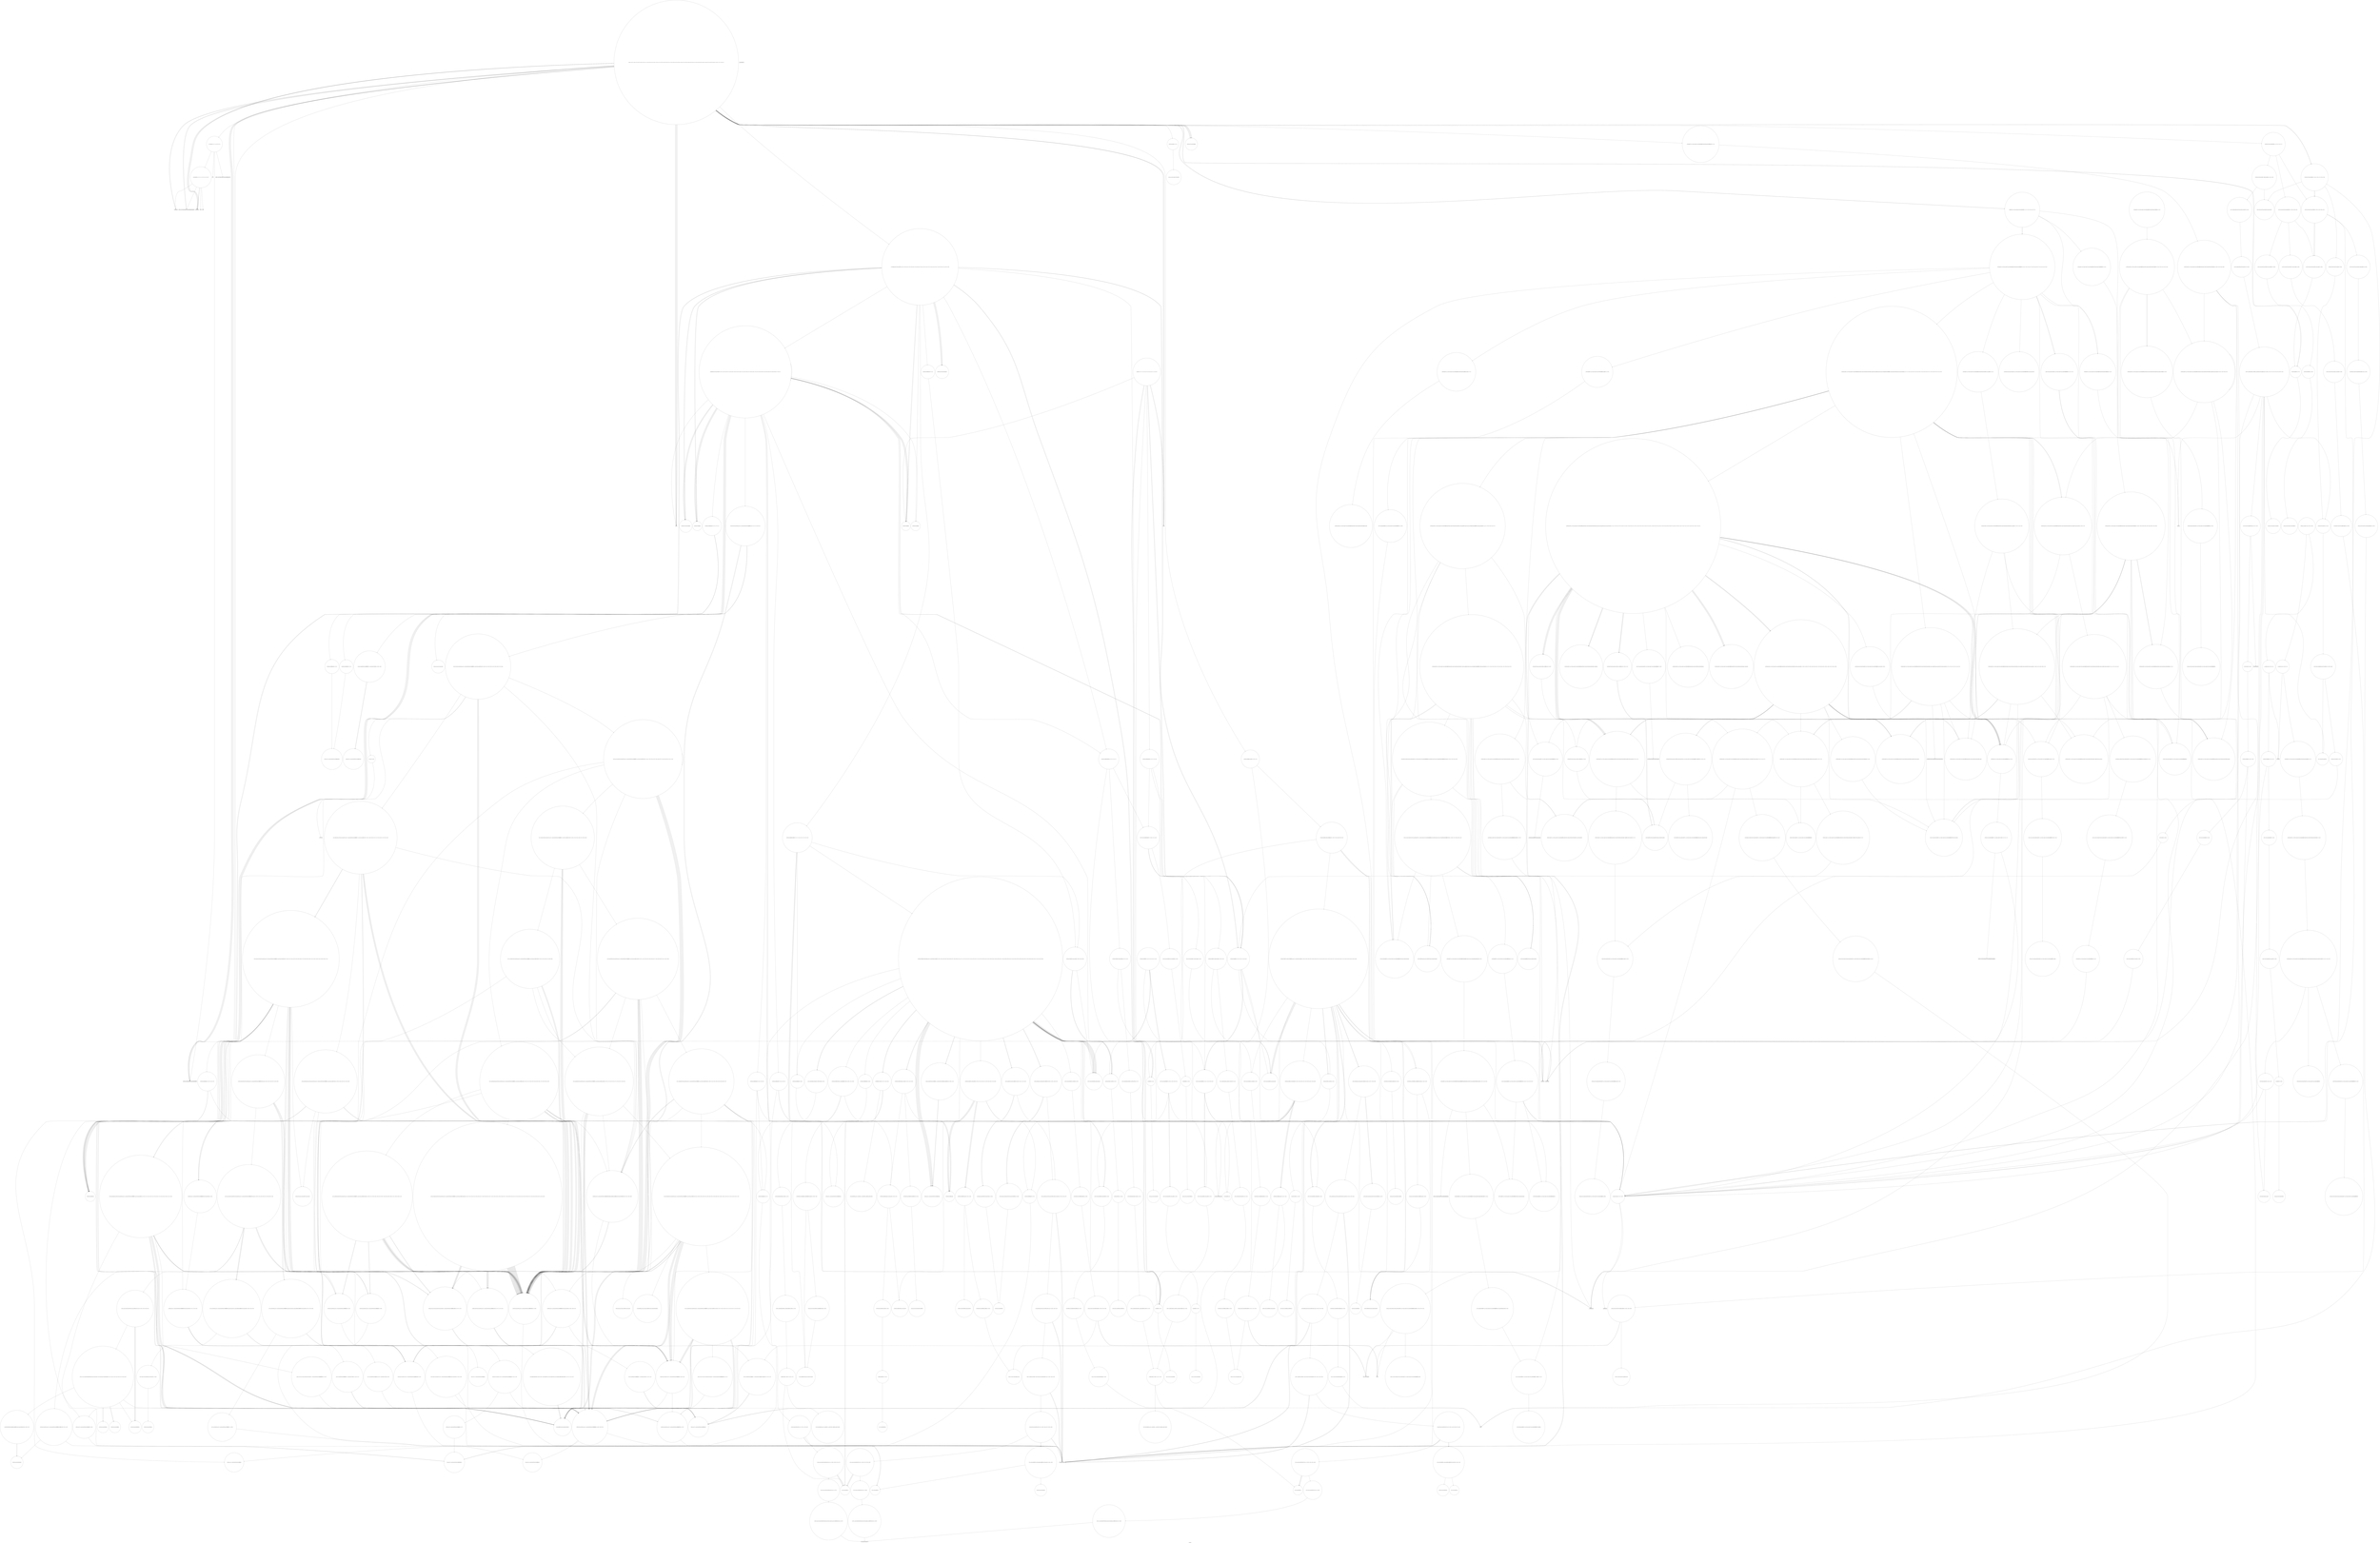 digraph "Call Graph" {
	label="Call Graph";

	Node0x5637b7e6cbd0 [shape=record,shape=circle,label="{_Z8readLineB5cxx11v|{<s0>1|<s1>2|<s2>3|<s3>4|<s4>5|<s5>6}}"];
	Node0x5637b7e6cbd0:s0 -> Node0x5637b7e6cc50[color=black];
	Node0x5637b7e6cbd0:s1 -> Node0x5637b86b6020[color=black];
	Node0x5637b7e6cbd0:s2 -> Node0x5637b86b60a0[color=black];
	Node0x5637b7e6cbd0:s3 -> Node0x5637b86b6120[color=black];
	Node0x5637b7e6cbd0:s4 -> Node0x5637b86b6220[color=black];
	Node0x5637b7e6cbd0:s5 -> Node0x5637b86b6220[color=black];
	Node0x5637b86c5380 [shape=record,shape=circle,label="{_ZNSt12_Vector_baseIiSaIiEE12_Vector_implC2Ev|{<s0>884}}"];
	Node0x5637b86c5380:s0 -> Node0x5637b86b65a0[color=black];
	Node0x5637b86c2a00 [shape=record,shape=circle,label="{_ZNSt8_Rb_treeINSt7__cxx1112basic_stringIcSt11char_traitsIcESaIcEEESt4pairIKS5_iESt10_Select1stIS8_ESt4lessIS5_ESaIS8_EE8_S_valueEPKSt13_Rb_tree_nodeIS8_E|{<s0>707}}"];
	Node0x5637b86c2a00:s0 -> Node0x5637b86c2a80[color=black];
	Node0x5637b86ba040 [shape=record,shape=circle,label="{_ZSt12__niter_baseIN9__gnu_cxx17__normal_iteratorIPiSt6vectorIiSaIiEEEEEDTcl23__make_reverse_iteratorcl12__niter_basecldtfp_4baseEEEESt16reverse_iteratorIT_E|{<s0>538|<s1>539|<s2>540}}"];
	Node0x5637b86ba040:s0 -> Node0x5637b86bcbe0[color=black];
	Node0x5637b86ba040:s1 -> Node0x5637b86ba4c0[color=black];
	Node0x5637b86ba040:s2 -> Node0x5637b86ba440[color=black];
	Node0x5637b86b7ea0 [shape=record,shape=circle,label="{_ZSt8_DestroyIPiiEvT_S1_RSaIT0_E|{<s0>252}}"];
	Node0x5637b86b7ea0:s0 -> Node0x5637b86b7f20[color=black];
	Node0x5637b86b6d20 [shape=record,shape=circle,label="{_ZNKSt6vectorIiSaIiEE5emptyEv|{<s0>72|<s1>73|<s2>74}}"];
	Node0x5637b86b6d20:s0 -> Node0x5637b86bc060[color=black];
	Node0x5637b86b6d20:s1 -> Node0x5637b86bc0e0[color=black];
	Node0x5637b86b6d20:s2 -> Node0x5637b86bbfe0[color=black];
	Node0x5637b86be160 [shape=record,shape=circle,label="{_ZNSt11__copy_moveILb1ELb1ESt26random_access_iterator_tagE8__copy_mIiEEPT_PKS3_S6_S4_|{<s0>966}}"];
	Node0x5637b86be160:s0 -> Node0x5637b86bb940[color=black];
	Node0x5637b86c3800 [shape=record,shape=circle,label="{_ZN9__gnu_cxx13new_allocatorISt13_Rb_tree_nodeISt4pairIKNSt7__cxx1112basic_stringIcSt11char_traitsIcESaIcEEEiEEE9constructISA_JRKSt21piecewise_construct_tSt5tupleIJRS9_EESH_IJEEEEEvPT_DpOT0_|{<s0>806|<s1>807|<s2>808|<s3>809|<s4>810}}"];
	Node0x5637b86c3800:s0 -> Node0x5637b86c3200[color=black];
	Node0x5637b86c3800:s1 -> Node0x5637b86c3280[color=black];
	Node0x5637b86c3800:s2 -> Node0x5637b86c3880[color=black];
	Node0x5637b86c3800:s3 -> Node0x5637b86c3300[color=black];
	Node0x5637b86c3800:s4 -> Node0x5637b86c3900[color=black];
	Node0x5637b86bae40 [shape=record,shape=circle,label="{_ZNSt6vectorIxSaIxEE5beginEv|{<s0>633}}"];
	Node0x5637b86bae40:s0 -> Node0x5637b86c2380[color=black];
	Node0x5637b86bc4e0 [shape=record,shape=circle,label="{_ZNSt16reverse_iteratorIN9__gnu_cxx17__normal_iteratorIPiSt6vectorIiSaIiEEEEEC2ES6_|{<s0>278}}"];
	Node0x5637b86bc4e0:s0 -> Node0x5637b86bc5e0[color=black];
	Node0x5637b86b8b40 [shape=record,shape=circle,label="{_ZNSaISt13_Rb_tree_nodeISt4pairIKNSt7__cxx1112basic_stringIcSt11char_traitsIcESaIcEEEiEEEC2Ev|{<s0>194}}"];
	Node0x5637b86b8b40:s0 -> Node0x5637b86b8cc0[color=black];
	Node0x5637b86c4600 [shape=record,shape=Mrecord,label="{_ZSt29_Rb_tree_insert_and_rebalancebPSt18_Rb_tree_node_baseS0_RS_}"];
	Node0x5637b86bbc40 [shape=record,shape=circle,label="{_ZNSt20__copy_move_backwardILb1ELb1ESt26random_access_iterator_tagE13__copy_move_bIxEEPT_PKS3_S6_S4_|{<s0>673}}"];
	Node0x5637b86bbc40:s0 -> Node0x5637b86bb940[color=black];
	Node0x5637b86bd2e0 [shape=record,shape=circle,label="{_ZSt13__adjust_heapISt16reverse_iteratorIN9__gnu_cxx17__normal_iteratorIPiSt6vectorIiSaIiEEEEEliNS1_5__ops15_Iter_less_iterEEvT_T0_SC_T1_T2_|{<s0>388|<s1>389|<s2>390|<s3>391|<s4>392|<s5>393|<s6>394|<s7>395|<s8>396|<s9>397|<s10>398|<s11>399|<s12>400|<s13>401|<s14>402|<s15>403|<s16>404|<s17>405}}"];
	Node0x5637b86bd2e0:s0 -> Node0x5637b86bd1e0[color=black];
	Node0x5637b86bd2e0:s1 -> Node0x5637b86bd1e0[color=black];
	Node0x5637b86bd2e0:s2 -> Node0x5637b86bcfe0[color=black];
	Node0x5637b86bd2e0:s3 -> Node0x5637b86bd1e0[color=black];
	Node0x5637b86bd2e0:s4 -> Node0x5637b86bd260[color=black];
	Node0x5637b86bd2e0:s5 -> Node0x5637b86bd160[color=black];
	Node0x5637b86bd2e0:s6 -> Node0x5637b86bd1e0[color=black];
	Node0x5637b86bd2e0:s7 -> Node0x5637b86bd260[color=black];
	Node0x5637b86bd2e0:s8 -> Node0x5637b86bd1e0[color=black];
	Node0x5637b86bd2e0:s9 -> Node0x5637b86bd260[color=black];
	Node0x5637b86bd2e0:s10 -> Node0x5637b86bd160[color=black];
	Node0x5637b86bd2e0:s11 -> Node0x5637b86bd1e0[color=black];
	Node0x5637b86bd2e0:s12 -> Node0x5637b86bd260[color=black];
	Node0x5637b86bd2e0:s13 -> Node0x5637b86bd4e0[color=black];
	Node0x5637b86bd2e0:s14 -> Node0x5637b86bd560[color=black];
	Node0x5637b86bd2e0:s15 -> Node0x5637b86bc760[color=black];
	Node0x5637b86bd2e0:s16 -> Node0x5637b86bd160[color=black];
	Node0x5637b86bd2e0:s17 -> Node0x5637b86bd5e0[color=black];
	Node0x5637b86b9940 [shape=record,shape=circle,label="{_ZN9__gnu_cxx13new_allocatorISt13_Rb_tree_nodeISt4pairIKNSt7__cxx1112basic_stringIcSt11char_traitsIcESaIcEEEiEEED2Ev}"];
	Node0x5637b7e6cc50 [shape=record,shape=Mrecord,label="{fgets}"];
	Node0x5637b86c5400 [shape=record,shape=circle,label="{_ZNSt12_Destroy_auxILb0EE9__destroyIP7MixtureEEvT_S4_|{<s0>885|<s1>886}}"];
	Node0x5637b86c5400:s0 -> Node0x5637b86c5080[color=black];
	Node0x5637b86c5400:s1 -> Node0x5637b86c5480[color=black];
	Node0x5637b86c2a80 [shape=record,shape=circle,label="{_ZNKSt13_Rb_tree_nodeISt4pairIKNSt7__cxx1112basic_stringIcSt11char_traitsIcESaIcEEEiEE9_M_valptrEv|{<s0>708}}"];
	Node0x5637b86c2a80:s0 -> Node0x5637b86c2b00[color=black];
	Node0x5637b86ba0c0 [shape=record,shape=circle,label="{_ZNSt16reverse_iteratorIN9__gnu_cxx17__normal_iteratorIPiSt6vectorIiSaIiEEEEEC2IS2_EERKS_IT_E|{<s0>541|<s1>542}}"];
	Node0x5637b86ba0c0:s0 -> Node0x5637b86ba3c0[color=black];
	Node0x5637b86ba0c0:s1 -> Node0x5637b86bc560[color=black];
	Node0x5637b86b7f20 [shape=record,shape=circle,label="{_ZSt8_DestroyIPiEvT_S1_|{<s0>253}}"];
	Node0x5637b86b7f20:s0 -> Node0x5637b86b7fa0[color=black];
	Node0x5637b86b6da0 [shape=record,shape=circle,label="{_ZNKSt6vectorIiSaIiEE4sizeEv}"];
	Node0x5637b86be1e0 [shape=record,shape=circle,label="{_ZSt12__miter_baseIPiET_S1_}"];
	Node0x5637b86c3880 [shape=record,shape=circle,label="{_ZNSt5tupleIJRKNSt7__cxx1112basic_stringIcSt11char_traitsIcESaIcEEEEEC2EOS8_|{<s0>811}}"];
	Node0x5637b86c3880:s0 -> Node0x5637b86c3980[color=black];
	Node0x5637b86baec0 [shape=record,shape=circle,label="{_ZNSt12_Vector_baseIxSaIxEE11_M_allocateEm|{<s0>634}}"];
	Node0x5637b86baec0:s0 -> Node0x5637b86c2400[color=black];
	Node0x5637b86bc560 [shape=record,shape=circle,label="{_ZN9__gnu_cxx17__normal_iteratorIPiSt6vectorIiSaIiEEEC2ERKS1_}"];
	Node0x5637b86b8bc0 [shape=record,shape=circle,label="{_ZNSt20_Rb_tree_key_compareISt4lessINSt7__cxx1112basic_stringIcSt11char_traitsIcESaIcEEEEEC2Ev}"];
	Node0x5637b86c4680 [shape=record,shape=circle,label="{_ZNSt11_Tuple_implILm0EJRKNSt7__cxx1112basic_stringIcSt11char_traitsIcESaIcEEEEEC2ES7_|{<s0>848}}"];
	Node0x5637b86c4680:s0 -> Node0x5637b86c3b00[color=black];
	Node0x5637b86bbcc0 [shape=record,shape=circle,label="{_ZSt8__fill_aIPxxEN9__gnu_cxx11__enable_ifIXsr11__is_scalarIT0_EE7__valueEvE6__typeET_S6_RKS3_}"];
	Node0x5637b86bd360 [shape=record,shape=circle,label="{_ZNK9__gnu_cxx17__normal_iteratorIPiSt6vectorIiSaIiEEEmiEl|{<s0>406}}"];
	Node0x5637b86bd360:s0 -> Node0x5637b86bc560[color=black];
	Node0x5637b86b99c0 [shape=record,shape=circle,label="{_ZN9__gnu_cxx13new_allocatorIiEC2Ev}"];
	Node0x5637b86b6020 [shape=record,shape=Mrecord,label="{strlen}"];
	Node0x5637b86c5480 [shape=record,shape=circle,label="{_ZSt8_DestroyI7MixtureEvPT_|{<s0>887}}"];
	Node0x5637b86c5480:s0 -> Node0x5637b86c5500[color=black];
	Node0x5637b86c2b00 [shape=record,shape=circle,label="{_ZNK9__gnu_cxx16__aligned_membufISt4pairIKNSt7__cxx1112basic_stringIcSt11char_traitsIcESaIcEEEiEE6_M_ptrEv|{<s0>709}}"];
	Node0x5637b86c2b00:s0 -> Node0x5637b86c2b80[color=black];
	Node0x5637b86ba140 [shape=record,shape=circle,label="{_ZNSt20__copy_move_backwardILb1ELb0ESt26random_access_iterator_tagE13__copy_move_bISt16reverse_iteratorIPiES5_EET0_T_S7_S6_|{<s0>543|<s1>544|<s2>545|<s3>546|<s4>547|<s5>548|<s6>549}}"];
	Node0x5637b86ba140:s0 -> Node0x5637b86ba240[color=black];
	Node0x5637b86ba140:s1 -> Node0x5637b86ba2c0[color=black];
	Node0x5637b86ba140:s2 -> Node0x5637b86ba340[color=black];
	Node0x5637b86ba140:s3 -> Node0x5637b86bd160[color=black];
	Node0x5637b86ba140:s4 -> Node0x5637b86ba2c0[color=black];
	Node0x5637b86ba140:s5 -> Node0x5637b86ba340[color=black];
	Node0x5637b86ba140:s6 -> Node0x5637b86ba1c0[color=black];
	Node0x5637b86b7fa0 [shape=record,shape=circle,label="{_ZNSt12_Destroy_auxILb1EE9__destroyIPiEEvT_S3_}"];
	Node0x5637b86b6e20 [shape=record,shape=circle,label="{_ZNSt6vectorIiSaIiEEC2EmRKiRKS0_|{<s0>75|<s1>76|<s2>77}}"];
	Node0x5637b86b6e20:s0 -> Node0x5637b86b9ac0[color=black];
	Node0x5637b86b6e20:s1 -> Node0x5637b86bc260[color=black];
	Node0x5637b86b6e20:s2 -> Node0x5637b86b9bc0[color=black];
	Node0x5637b86be260 [shape=record,shape=circle,label="{_ZNKSt13move_iteratorIPiE4baseEv}"];
	Node0x5637b86c3900 [shape=record,shape=circle,label="{_ZNSt4pairIKNSt7__cxx1112basic_stringIcSt11char_traitsIcESaIcEEEiEC2IJRS6_EJEEESt21piecewise_construct_tSt5tupleIJDpT_EESB_IJDpT0_EE|{<s0>812}}"];
	Node0x5637b86c3900:s0 -> Node0x5637b86c3c00[color=black];
	Node0x5637b86baf40 [shape=record,shape=circle,label="{_ZSt34__uninitialized_move_if_noexcept_aIPxS0_SaIxEET0_T_S3_S2_RT1_|{<s0>635|<s1>636|<s2>637}}"];
	Node0x5637b86baf40:s0 -> Node0x5637b86c2500[color=black];
	Node0x5637b86baf40:s1 -> Node0x5637b86c2500[color=black];
	Node0x5637b86baf40:s2 -> Node0x5637b86bb440[color=black];
	Node0x5637b86bc5e0 [shape=record,shape=Mrecord,label="{llvm.memcpy.p0i8.p0i8.i64}"];
	Node0x5637b86b8c40 [shape=record,shape=circle,label="{_ZNSt15_Rb_tree_headerC2Ev|{<s0>195|<s1>196}}"];
	Node0x5637b86b8c40:s0 -> Node0x5637b86b8d40[color=black];
	Node0x5637b86b8c40:s1 -> Node0x5637b86b8dc0[color=black];
	Node0x5637b86c4700 [shape=record,shape=circle,label="{_ZN9__gnu_cxx13new_allocatorI7MixtureEC2Ev}"];
	Node0x5637b86bbd40 [shape=record,shape=circle,label="{_ZSt20uninitialized_fill_nIPxmxET_S1_T0_RKT1_|{<s0>674}}"];
	Node0x5637b86bbd40:s0 -> Node0x5637b86bbdc0[color=black];
	Node0x5637b86bd3e0 [shape=record,shape=circle,label="{_ZN9__gnu_cxx17__normal_iteratorIPiSt6vectorIiSaIiEEEmmEv}"];
	Node0x5637b86b9a40 [shape=record,shape=circle,label="{_ZN9__gnu_cxx13new_allocatorIiED2Ev}"];
	Node0x5637b86b60a0 [shape=record,shape=Mrecord,label="{_ZNSaIcEC1Ev}"];
	Node0x5637b86c5500 [shape=record,shape=circle,label="{_ZN7MixtureD2Ev|{<s0>888}}"];
	Node0x5637b86c5500:s0 -> Node0x5637b86b67a0[color=black];
	Node0x5637b86c2b80 [shape=record,shape=circle,label="{_ZNK9__gnu_cxx16__aligned_membufISt4pairIKNSt7__cxx1112basic_stringIcSt11char_traitsIcESaIcEEEiEE7_M_addrEv}"];
	Node0x5637b86ba1c0 [shape=record,shape=circle,label="{_ZNSt16reverse_iteratorIPiEC2ERKS1_}"];
	Node0x5637b86b8020 [shape=record,shape=circle,label="{_ZNSt12_Vector_baseIxSaIxEEC2Ev|{<s0>254}}"];
	Node0x5637b86b8020:s0 -> Node0x5637b86b80a0[color=black];
	Node0x5637b86b6ea0 [shape=record,shape=circle,label="{_ZNKSt6vectorIiSaIiEEixEm}"];
	Node0x5637b86be2e0 [shape=record,shape=circle,label="{_ZNSt13move_iteratorIPiEC2ES0_}"];
	Node0x5637b86c3980 [shape=record,shape=circle,label="{_ZNSt11_Tuple_implILm0EJRKNSt7__cxx1112basic_stringIcSt11char_traitsIcESaIcEEEEEC2EOS8_|{<s0>813|<s1>814|<s2>815|<s3>816}}"];
	Node0x5637b86c3980:s0 -> Node0x5637b86c3a80[color=black];
	Node0x5637b86c3980:s1 -> Node0x5637b86c3a00[color=black];
	Node0x5637b86c3980:s2 -> Node0x5637b86c3b00[color=black];
	Node0x5637b86c3980:s3 -> Node0x5637b86b8dc0[color=black];
	Node0x5637b86bafc0 [shape=record,shape=Mrecord,label="{__cxa_rethrow}"];
	Node0x5637b86bc660 [shape=record,shape=circle,label="{_ZNSt6vectorIiSaIiEE5beginEv|{<s0>279}}"];
	Node0x5637b86bc660:s0 -> Node0x5637b86bc560[color=black];
	Node0x5637b86b8cc0 [shape=record,shape=circle,label="{_ZN9__gnu_cxx13new_allocatorISt13_Rb_tree_nodeISt4pairIKNSt7__cxx1112basic_stringIcSt11char_traitsIcESaIcEEEiEEEC2Ev}"];
	Node0x5637b86c4780 [shape=record,shape=circle,label="{_ZN9__gnu_cxx13new_allocatorI7MixtureED2Ev}"];
	Node0x5637b86bbdc0 [shape=record,shape=circle,label="{_ZNSt22__uninitialized_fill_nILb1EE15__uninit_fill_nIPxmxEET_S3_T0_RKT1_|{<s0>675}}"];
	Node0x5637b86bbdc0:s0 -> Node0x5637b86bbe40[color=black];
	Node0x5637b86bd460 [shape=record,shape=circle,label="{_ZNK9__gnu_cxx17__normal_iteratorIPiSt6vectorIiSaIiEEEdeEv}"];
	Node0x5637b86b9ac0 [shape=record,shape=circle,label="{_ZNSt12_Vector_baseIiSaIiEEC2EmRKS0_|{<s0>226|<s1>227|<s2>228}}"];
	Node0x5637b86b9ac0:s0 -> Node0x5637b86b9c40[color=black];
	Node0x5637b86b9ac0:s1 -> Node0x5637b86b9cc0[color=black];
	Node0x5637b86b9ac0:s2 -> Node0x5637b86b9d40[color=black];
	Node0x5637b86b6120 [shape=record,shape=Mrecord,label="{_ZNSt7__cxx1112basic_stringIcSt11char_traitsIcESaIcEEC1EPKcRKS3_}"];
	Node0x5637b86c5580 [shape=record,shape=circle,label="{_ZNSt12_Vector_baseI7MixtureSaIS0_EE13_M_deallocateEPS0_m|{<s0>889}}"];
	Node0x5637b86c5580:s0 -> Node0x5637b86c5600[color=black];
	Node0x5637b86c2c00 [shape=record,shape=circle,label="{_ZStltIcSt11char_traitsIcESaIcEEbRKNSt7__cxx1112basic_stringIT_T0_T1_EESA_|{<s0>710|<s1>711}}"];
	Node0x5637b86c2c00:s0 -> Node0x5637b86c2c80[color=black];
	Node0x5637b86c2c00:s1 -> Node0x5637b86b8dc0[color=black];
	Node0x5637b86ba240 [shape=record,shape=circle,label="{_ZStmiIPiS0_EDTmicldtfp0_4baseEcldtfp_4baseEERKSt16reverse_iteratorIT_ERKS2_IT0_E|{<s0>550|<s1>551}}"];
	Node0x5637b86ba240:s0 -> Node0x5637b86ba3c0[color=black];
	Node0x5637b86ba240:s1 -> Node0x5637b86ba3c0[color=black];
	Node0x5637b86b80a0 [shape=record,shape=circle,label="{_ZNSt12_Vector_baseIxSaIxEE12_Vector_implC2Ev|{<s0>255}}"];
	Node0x5637b86b80a0:s0 -> Node0x5637b86b8120[color=black];
	Node0x5637b86b6f20 [shape=record,shape=circle,label="{_ZSt4sortISt16reverse_iteratorIN9__gnu_cxx17__normal_iteratorIPiSt6vectorIiSaIiEEEEEEvT_S9_|{<s0>78|<s1>79|<s2>80|<s3>81}}"];
	Node0x5637b86b6f20:s0 -> Node0x5637b86bc760[color=black];
	Node0x5637b86b6f20:s1 -> Node0x5637b86bc760[color=black];
	Node0x5637b86b6f20:s2 -> Node0x5637b86bc7e0[color=black];
	Node0x5637b86b6f20:s3 -> Node0x5637b86bc6e0[color=black];
	Node0x5637b86be360 [shape=record,shape=circle,label="{_ZN9__gnu_cxx13new_allocatorIiE7destroyIiEEvPT_}"];
	Node0x5637b86c3a00 [shape=record,shape=circle,label="{_ZSt7forwardIRKNSt7__cxx1112basic_stringIcSt11char_traitsIcESaIcEEEEOT_RNSt16remove_referenceIS8_E4typeE}"];
	Node0x5637b86bb040 [shape=record,shape=Mrecord,label="{__cxa_end_catch}"];
	Node0x5637b86bc6e0 [shape=record,shape=circle,label="{_ZSt6__sortISt16reverse_iteratorIN9__gnu_cxx17__normal_iteratorIPiSt6vectorIiSaIiEEEEENS1_5__ops15_Iter_less_iterEEvT_SB_T0_|{<s0>280|<s1>281|<s2>282|<s3>283|<s4>284|<s5>285|<s6>286|<s7>287|<s8>288}}"];
	Node0x5637b86bc6e0:s0 -> Node0x5637b86bc860[color=black];
	Node0x5637b86bc6e0:s1 -> Node0x5637b86bc760[color=black];
	Node0x5637b86bc6e0:s2 -> Node0x5637b86bc760[color=black];
	Node0x5637b86bc6e0:s3 -> Node0x5637b86bc9e0[color=black];
	Node0x5637b86bc6e0:s4 -> Node0x5637b86bc960[color=black];
	Node0x5637b86bc6e0:s5 -> Node0x5637b86bc8e0[color=black];
	Node0x5637b86bc6e0:s6 -> Node0x5637b86bc760[color=black];
	Node0x5637b86bc6e0:s7 -> Node0x5637b86bc760[color=black];
	Node0x5637b86bc6e0:s8 -> Node0x5637b86bca60[color=black];
	Node0x5637b86b8d40 [shape=record,shape=circle,label="{_ZNSt15_Rb_tree_header8_M_resetEv}"];
	Node0x5637b86c4800 [shape=record,shape=circle,label="{_ZNSt12_Vector_baseI7MixtureSaIS0_EEC2EmRKS1_|{<s0>849|<s1>850|<s2>851}}"];
	Node0x5637b86c4800:s0 -> Node0x5637b86c4980[color=black];
	Node0x5637b86c4800:s1 -> Node0x5637b86c4a00[color=black];
	Node0x5637b86c4800:s2 -> Node0x5637b86c4a80[color=black];
	Node0x5637b86bbe40 [shape=record,shape=circle,label="{_ZSt6fill_nIPxmxET_S1_T0_RKT1_|{<s0>676|<s1>677}}"];
	Node0x5637b86bbe40:s0 -> Node0x5637b86bb840[color=black];
	Node0x5637b86bbe40:s1 -> Node0x5637b86bbec0[color=black];
	Node0x5637b86bd4e0 [shape=record,shape=circle,label="{_ZSt4moveIRN9__gnu_cxx5__ops15_Iter_less_iterEEONSt16remove_referenceIT_E4typeEOS5_}"];
	Node0x5637b86b9b40 [shape=record,shape=circle,label="{_ZNSt6vectorIiSaIiEE21_M_default_initializeEm|{<s0>229|<s1>230}}"];
	Node0x5637b86b9b40:s0 -> Node0x5637b86b7a20[color=black];
	Node0x5637b86b9b40:s1 -> Node0x5637b86b79a0[color=black];
	Node0x5637b86b61a0 [shape=record,shape=Mrecord,label="{__gxx_personality_v0}"];
	Node0x5637b86c5600 [shape=record,shape=circle,label="{_ZNSt16allocator_traitsISaI7MixtureEE10deallocateERS1_PS0_m|{<s0>890}}"];
	Node0x5637b86c5600:s0 -> Node0x5637b86c5680[color=black];
	Node0x5637b86c2c80 [shape=record,shape=Mrecord,label="{_ZNKSt7__cxx1112basic_stringIcSt11char_traitsIcESaIcEE7compareERKS4_}"];
	Node0x5637b86ba2c0 [shape=record,shape=circle,label="{_ZNSt16reverse_iteratorIPiEmmEv}"];
	Node0x5637b86b8120 [shape=record,shape=circle,label="{_ZNSaIxEC2Ev|{<s0>256}}"];
	Node0x5637b86b8120:s0 -> Node0x5637b86b81a0[color=black];
	Node0x5637b86b6fa0 [shape=record,shape=circle,label="{_ZNSt6vectorIiSaIiEE6rbeginEv|{<s0>82|<s1>83|<s2>84}}"];
	Node0x5637b86b6fa0:s0 -> Node0x5637b86bc460[color=black];
	Node0x5637b86b6fa0:s1 -> Node0x5637b86bc4e0[color=black];
	Node0x5637b86b6fa0:s2 -> Node0x5637b86b8dc0[color=black];
	Node0x5637b86be3e0 [shape=record,shape=circle,label="{_GLOBAL__sub_I_jdmetz_0_1.cpp|{<s0>967|<s1>968}}"];
	Node0x5637b86be3e0:s0 -> Node0x5637b86b6820[color=black];
	Node0x5637b86be3e0:s1 -> Node0x5637b86b6a20[color=black];
	Node0x5637b86c3a80 [shape=record,shape=circle,label="{_ZNSt11_Tuple_implILm0EJRKNSt7__cxx1112basic_stringIcSt11char_traitsIcESaIcEEEEE7_M_headERS8_|{<s0>817}}"];
	Node0x5637b86c3a80:s0 -> Node0x5637b86c3b80[color=black];
	Node0x5637b86bb0c0 [shape=record,shape=circle,label="{_ZNSt16allocator_traitsISaIxEE9constructIxJRKxEEEvRS0_PT_DpOT0_|{<s0>638|<s1>639}}"];
	Node0x5637b86bb0c0:s0 -> Node0x5637b86bb1c0[color=black];
	Node0x5637b86bb0c0:s1 -> Node0x5637b86bb240[color=black];
	Node0x5637b86bc760 [shape=record,shape=circle,label="{_ZNSt16reverse_iteratorIN9__gnu_cxx17__normal_iteratorIPiSt6vectorIiSaIiEEEEEC2ERKS7_|{<s0>289}}"];
	Node0x5637b86bc760:s0 -> Node0x5637b86bc5e0[color=black];
	Node0x5637b86b8dc0 [shape=record,shape=circle,label="{__clang_call_terminate|{<s0>197|<s1>198}}"];
	Node0x5637b86b8dc0:s0 -> Node0x5637b86b8e40[color=black];
	Node0x5637b86b8dc0:s1 -> Node0x5637b86b8ec0[color=black];
	Node0x5637b86c4880 [shape=record,shape=circle,label="{_ZNSt6vectorI7MixtureSaIS0_EE21_M_default_initializeEm|{<s0>852|<s1>853}}"];
	Node0x5637b86c4880:s0 -> Node0x5637b86c4e80[color=black];
	Node0x5637b86c4880:s1 -> Node0x5637b86c4e00[color=black];
	Node0x5637b86bbec0 [shape=record,shape=circle,label="{_ZSt10__fill_n_aIPxmxEN9__gnu_cxx11__enable_ifIXsr11__is_scalarIT1_EE7__valueET_E6__typeES4_T0_RKS3_}"];
	Node0x5637b86bd560 [shape=record,shape=circle,label="{_ZN9__gnu_cxx5__ops14_Iter_less_valC2ENS0_15_Iter_less_iterE}"];
	Node0x5637b86b9bc0 [shape=record,shape=circle,label="{_ZNSt12_Vector_baseIiSaIiEED2Ev|{<s0>231|<s1>232|<s2>233|<s3>234}}"];
	Node0x5637b86b9bc0:s0 -> Node0x5637b86b7d20[color=black];
	Node0x5637b86b9bc0:s1 -> Node0x5637b86b9d40[color=black];
	Node0x5637b86b9bc0:s2 -> Node0x5637b86b9d40[color=black];
	Node0x5637b86b9bc0:s3 -> Node0x5637b86b8dc0[color=black];
	Node0x5637b86b6220 [shape=record,shape=Mrecord,label="{_ZNSaIcED1Ev}"];
	Node0x5637b86c5680 [shape=record,shape=circle,label="{_ZN9__gnu_cxx13new_allocatorI7MixtureE10deallocateEPS1_m|{<s0>891}}"];
	Node0x5637b86c5680:s0 -> Node0x5637b86b9840[color=black];
	Node0x5637b86c2d00 [shape=record,shape=circle,label="{_ZNSt8_Rb_treeINSt7__cxx1112basic_stringIcSt11char_traitsIcESaIcEEESt4pairIKS5_iESt10_Select1stIS8_ESt4lessIS5_ESaIS8_EE8_S_valueEPKSt18_Rb_tree_node_base|{<s0>712}}"];
	Node0x5637b86c2d00:s0 -> Node0x5637b86c2a80[color=black];
	Node0x5637b86ba340 [shape=record,shape=circle,label="{_ZNKSt16reverse_iteratorIPiEdeEv}"];
	Node0x5637b86b81a0 [shape=record,shape=circle,label="{_ZN9__gnu_cxx13new_allocatorIxEC2Ev}"];
	Node0x5637b86b7020 [shape=record,shape=circle,label="{_ZNSt6vectorIiSaIiEE4rendEv|{<s0>85|<s1>86|<s2>87}}"];
	Node0x5637b86b7020:s0 -> Node0x5637b86bc660[color=black];
	Node0x5637b86b7020:s1 -> Node0x5637b86bc4e0[color=black];
	Node0x5637b86b7020:s2 -> Node0x5637b86b8dc0[color=black];
	Node0x5637b86c3b00 [shape=record,shape=circle,label="{_ZNSt10_Head_baseILm0ERKNSt7__cxx1112basic_stringIcSt11char_traitsIcESaIcEEELb0EEC2ES7_}"];
	Node0x5637b86bb140 [shape=record,shape=circle,label="{_ZNSt6vectorIxSaIxEE16_Temporary_value6_M_ptrEv|{<s0>640|<s1>641}}"];
	Node0x5637b86bb140:s0 -> Node0x5637b86ba9c0[color=black];
	Node0x5637b86bb140:s1 -> Node0x5637b86bb2c0[color=black];
	Node0x5637b86bc7e0 [shape=record,shape=circle,label="{_ZN9__gnu_cxx5__ops16__iter_less_iterEv}"];
	Node0x5637b86b8e40 [shape=record,shape=Mrecord,label="{__cxa_begin_catch}"];
	Node0x5637b86c4900 [shape=record,shape=circle,label="{_ZNSt12_Vector_baseI7MixtureSaIS0_EED2Ev|{<s0>854|<s1>855|<s2>856|<s3>857}}"];
	Node0x5637b86c4900:s0 -> Node0x5637b86c5580[color=black];
	Node0x5637b86c4900:s1 -> Node0x5637b86c4a80[color=black];
	Node0x5637b86c4900:s2 -> Node0x5637b86c4a80[color=black];
	Node0x5637b86c4900:s3 -> Node0x5637b86b8dc0[color=black];
	Node0x5637b86c1f80 [shape=record,shape=circle,label="{_ZNSt16allocator_traitsISaIxEE7destroyIxEEvRS0_PT_|{<s0>678}}"];
	Node0x5637b86c1f80:s0 -> Node0x5637b86c2000[color=black];
	Node0x5637b86bd5e0 [shape=record,shape=circle,label="{_ZSt11__push_heapISt16reverse_iteratorIN9__gnu_cxx17__normal_iteratorIPiSt6vectorIiSaIiEEEEEliNS1_5__ops14_Iter_less_valEEvT_T0_SC_T1_RT2_|{<s0>407|<s1>408|<s2>409|<s3>410|<s4>411|<s5>412|<s6>413|<s7>414|<s8>415|<s9>416}}"];
	Node0x5637b86bd5e0:s0 -> Node0x5637b86bd1e0[color=black];
	Node0x5637b86bd5e0:s1 -> Node0x5637b86bd660[color=black];
	Node0x5637b86bd5e0:s2 -> Node0x5637b86bd1e0[color=black];
	Node0x5637b86bd5e0:s3 -> Node0x5637b86bd260[color=black];
	Node0x5637b86bd5e0:s4 -> Node0x5637b86bd160[color=black];
	Node0x5637b86bd5e0:s5 -> Node0x5637b86bd1e0[color=black];
	Node0x5637b86bd5e0:s6 -> Node0x5637b86bd260[color=black];
	Node0x5637b86bd5e0:s7 -> Node0x5637b86bd160[color=black];
	Node0x5637b86bd5e0:s8 -> Node0x5637b86bd1e0[color=black];
	Node0x5637b86bd5e0:s9 -> Node0x5637b86bd260[color=black];
	Node0x5637b86b9c40 [shape=record,shape=circle,label="{_ZNSt12_Vector_baseIiSaIiEE12_Vector_implC2ERKS0_|{<s0>235}}"];
	Node0x5637b86b9c40:s0 -> Node0x5637b86b9dc0[color=black];
	Node0x5637b86b62a0 [shape=record,shape=circle,label="{_Z11readIntLinev|{<s0>7|<s1>8|<s2>9|<s3>10}}"];
	Node0x5637b86b62a0:s0 -> Node0x5637b7e6cbd0[color=black];
	Node0x5637b86b62a0:s1 -> Node0x5637b86b63a0[color=black];
	Node0x5637b86b62a0:s2 -> Node0x5637b86b6320[color=black];
	Node0x5637b86b62a0:s3 -> Node0x5637b86b6420[color=black];
	Node0x5637b86c5700 [shape=record,shape=circle,label="{_ZSt8_DestroyIP7MixtureS0_EvT_S2_RSaIT0_E|{<s0>892}}"];
	Node0x5637b86c5700:s0 -> Node0x5637b86c5100[color=black];
	Node0x5637b86c2d80 [shape=record,shape=circle,label="{_ZNSt3mapINSt7__cxx1112basic_stringIcSt11char_traitsIcESaIcEEEiSt4lessIS5_ESaISt4pairIKS5_iEEE11lower_boundERS9_|{<s0>713}}"];
	Node0x5637b86c2d80:s0 -> Node0x5637b86c3080[color=black];
	Node0x5637b86ba3c0 [shape=record,shape=circle,label="{_ZNKSt16reverse_iteratorIPiE4baseEv}"];
	Node0x5637b86b8220 [shape=record,shape=circle,label="{_ZSt8_DestroyIPxxEvT_S1_RSaIT0_E|{<s0>257}}"];
	Node0x5637b86b8220:s0 -> Node0x5637b86b83a0[color=black];
	Node0x5637b86b70a0 [shape=record,shape=Mrecord,label="{printf}"];
	Node0x5637b86c3b80 [shape=record,shape=circle,label="{_ZNSt10_Head_baseILm0ERKNSt7__cxx1112basic_stringIcSt11char_traitsIcESaIcEEELb0EE7_M_headERS8_}"];
	Node0x5637b86bb1c0 [shape=record,shape=circle,label="{_ZSt7forwardIRKxEOT_RNSt16remove_referenceIS2_E4typeE}"];
	Node0x5637b86bc860 [shape=record,shape=circle,label="{_ZStneIN9__gnu_cxx17__normal_iteratorIPiSt6vectorIiSaIiEEEEEbRKSt16reverse_iteratorIT_ESB_|{<s0>290}}"];
	Node0x5637b86bc860:s0 -> Node0x5637b86bcae0[color=black];
	Node0x5637b86b8ec0 [shape=record,shape=Mrecord,label="{_ZSt9terminatev}"];
	Node0x5637b86c4980 [shape=record,shape=circle,label="{_ZNSt12_Vector_baseI7MixtureSaIS0_EE12_Vector_implC2ERKS1_|{<s0>858}}"];
	Node0x5637b86c4980:s0 -> Node0x5637b86c4b00[color=black];
	Node0x5637b86c2000 [shape=record,shape=circle,label="{_ZN9__gnu_cxx13new_allocatorIxE7destroyIxEEvPT_}"];
	Node0x5637b86bd660 [shape=record,shape=circle,label="{_ZNK9__gnu_cxx5__ops14_Iter_less_valclISt16reverse_iteratorINS_17__normal_iteratorIPiSt6vectorIiSaIiEEEEEiEEbT_RT0_|{<s0>417}}"];
	Node0x5637b86bd660:s0 -> Node0x5637b86bd260[color=black];
	Node0x5637b86b9cc0 [shape=record,shape=circle,label="{_ZNSt12_Vector_baseIiSaIiEE17_M_create_storageEm|{<s0>236}}"];
	Node0x5637b86b9cc0:s0 -> Node0x5637b86b9ec0[color=black];
	Node0x5637b86b6320 [shape=record,shape=Mrecord,label="{atoi}"];
	Node0x5637b86c5780 [shape=record,shape=circle,label="{_ZNSt8_Rb_treeINSt7__cxx1112basic_stringIcSt11char_traitsIcESaIcEEESt4pairIKS5_iESt10_Select1stIS8_ESt4lessIS5_ESaIS8_EE5clearEv|{<s0>893|<s1>894|<s2>895|<s3>896}}"];
	Node0x5637b86c5780:s0 -> Node0x5637b86b9040[color=black];
	Node0x5637b86c5780:s1 -> Node0x5637b86b8fc0[color=black];
	Node0x5637b86c5780:s2 -> Node0x5637b86b8d40[color=black];
	Node0x5637b86c5780:s3 -> Node0x5637b86b8dc0[color=black];
	Node0x5637b86c2e00 [shape=record,shape=circle,label="{_ZNKSt3mapINSt7__cxx1112basic_stringIcSt11char_traitsIcESaIcEEEiSt4lessIS5_ESaISt4pairIKS5_iEEE8key_compEv|{<s0>714}}"];
	Node0x5637b86c2e00:s0 -> Node0x5637b86c3100[color=black];
	Node0x5637b86ba440 [shape=record,shape=circle,label="{_ZSt23__make_reverse_iteratorIPiESt16reverse_iteratorIT_ES2_|{<s0>552}}"];
	Node0x5637b86ba440:s0 -> Node0x5637b86ba540[color=black];
	Node0x5637b86b82a0 [shape=record,shape=circle,label="{_ZNSt12_Vector_baseIxSaIxEE19_M_get_Tp_allocatorEv}"];
	Node0x5637b86b7120 [shape=record,shape=circle,label="{_Z7solveItRKSt6vectorI7MixtureSaIS0_EE|{<s0>88|<s1>89|<s2>90|<s3>91|<s4>92|<s5>93|<s6>94|<s7>95|<s8>96|<s9>97|<s10>98|<s11>99|<s12>100|<s13>101|<s14>102|<s15>103|<s16>104|<s17>105|<s18>106|<s19>107|<s20>108|<s21>109}}"];
	Node0x5637b86b7120:s0 -> Node0x5637b86b71a0[color=black];
	Node0x5637b86b7120:s1 -> Node0x5637b86b72a0[color=black];
	Node0x5637b86b7120:s2 -> Node0x5637b86b7220[color=black];
	Node0x5637b86b7120:s3 -> Node0x5637b86b72a0[color=black];
	Node0x5637b86b7120:s4 -> Node0x5637b86b65a0[color=black];
	Node0x5637b86b7120:s5 -> Node0x5637b86b6e20[color=black];
	Node0x5637b86b7120:s6 -> Node0x5637b86b66a0[color=black];
	Node0x5637b86b7120:s7 -> Node0x5637b86b72a0[color=black];
	Node0x5637b86b7120:s8 -> Node0x5637b86b6ca0[color=black];
	Node0x5637b86b7120:s9 -> Node0x5637b86b6da0[color=black];
	Node0x5637b86b7120:s10 -> Node0x5637b86b6ca0[color=black];
	Node0x5637b86b7120:s11 -> Node0x5637b86b6ea0[color=black];
	Node0x5637b86b7120:s12 -> Node0x5637b86b6720[color=black];
	Node0x5637b86b7120:s13 -> Node0x5637b86b66a0[color=black];
	Node0x5637b86b7120:s14 -> Node0x5637b86b6da0[color=black];
	Node0x5637b86b7120:s15 -> Node0x5637b86b6720[color=black];
	Node0x5637b86b7120:s16 -> Node0x5637b86b72a0[color=black];
	Node0x5637b86b7120:s17 -> Node0x5637b86b6c20[color=black];
	Node0x5637b86b7120:s18 -> Node0x5637b86b6ba0[color=black];
	Node0x5637b86b7120:s19 -> Node0x5637b86b67a0[color=black];
	Node0x5637b86b7120:s20 -> Node0x5637b86b6c20[color=black];
	Node0x5637b86b7120:s21 -> Node0x5637b86b67a0[color=black];
	Node0x5637b86c3c00 [shape=record,shape=circle,label="{_ZNSt4pairIKNSt7__cxx1112basic_stringIcSt11char_traitsIcESaIcEEEiEC2IJRS6_EJLm0EEJEJEEERSt5tupleIJDpT_EERSA_IJDpT1_EESt12_Index_tupleIJXspT0_EEESJ_IJXspT2_EEE|{<s0>818|<s1>819|<s2>820}}"];
	Node0x5637b86c3c00:s0 -> Node0x5637b86c3c80[color=black];
	Node0x5637b86c3c00:s1 -> Node0x5637b86c3a00[color=black];
	Node0x5637b86c3c00:s2 -> Node0x5637b86c3d00[color=black];
	Node0x5637b86bb240 [shape=record,shape=circle,label="{_ZN9__gnu_cxx13new_allocatorIxE9constructIxJRKxEEEvPT_DpOT0_|{<s0>642}}"];
	Node0x5637b86bb240:s0 -> Node0x5637b86bb1c0[color=black];
	Node0x5637b86bc8e0 [shape=record,shape=circle,label="{_ZSt16__introsort_loopISt16reverse_iteratorIN9__gnu_cxx17__normal_iteratorIPiSt6vectorIiSaIiEEEEElNS1_5__ops15_Iter_less_iterEEvT_SB_T0_T1_|{<s0>291|<s1>292|<s2>293|<s3>294|<s4>295|<s5>296|<s6>297|<s7>298|<s8>299|<s9>300|<s10>301|<s11>302}}"];
	Node0x5637b86bc8e0:s0 -> Node0x5637b86bc9e0[color=black];
	Node0x5637b86bc8e0:s1 -> Node0x5637b86bc760[color=black];
	Node0x5637b86bc8e0:s2 -> Node0x5637b86bc760[color=black];
	Node0x5637b86bc8e0:s3 -> Node0x5637b86bc760[color=black];
	Node0x5637b86bc8e0:s4 -> Node0x5637b86bcce0[color=black];
	Node0x5637b86bc8e0:s5 -> Node0x5637b86bc760[color=black];
	Node0x5637b86bc8e0:s6 -> Node0x5637b86bc760[color=black];
	Node0x5637b86bc8e0:s7 -> Node0x5637b86bcd60[color=black];
	Node0x5637b86bc8e0:s8 -> Node0x5637b86bc760[color=black];
	Node0x5637b86bc8e0:s9 -> Node0x5637b86bc760[color=black];
	Node0x5637b86bc8e0:s10 -> Node0x5637b86bc8e0[color=black];
	Node0x5637b86bc8e0:s11 -> Node0x5637b86bc5e0[color=black];
	Node0x5637b86b8f40 [shape=record,shape=circle,label="{_ZNSt8_Rb_treeINSt7__cxx1112basic_stringIcSt11char_traitsIcESaIcEEESt4pairIKS5_iESt10_Select1stIS8_ESt4lessIS5_ESaIS8_EED2Ev|{<s0>199|<s1>200|<s2>201|<s3>202|<s4>203}}"];
	Node0x5637b86b8f40:s0 -> Node0x5637b86b9040[color=black];
	Node0x5637b86b8f40:s1 -> Node0x5637b86b8fc0[color=black];
	Node0x5637b86b8f40:s2 -> Node0x5637b86b90c0[color=black];
	Node0x5637b86b8f40:s3 -> Node0x5637b86b90c0[color=black];
	Node0x5637b86b8f40:s4 -> Node0x5637b86b8dc0[color=black];
	Node0x5637b86c4a00 [shape=record,shape=circle,label="{_ZNSt12_Vector_baseI7MixtureSaIS0_EE17_M_create_storageEm|{<s0>859}}"];
	Node0x5637b86c4a00:s0 -> Node0x5637b86c4c00[color=black];
	Node0x5637b86c2080 [shape=record,shape=circle,label="{_ZNKSt6vectorIxSaIxEE8max_sizeEv|{<s0>679|<s1>680}}"];
	Node0x5637b86c2080:s0 -> Node0x5637b86c2280[color=black];
	Node0x5637b86c2080:s1 -> Node0x5637b86c2200[color=black];
	Node0x5637b86bd6e0 [shape=record,shape=circle,label="{_ZN9__gnu_cxxltIPiSt6vectorIiSaIiEEEEbRKNS_17__normal_iteratorIT_T0_EESA_|{<s0>418|<s1>419}}"];
	Node0x5637b86bd6e0:s0 -> Node0x5637b86bcc60[color=black];
	Node0x5637b86bd6e0:s1 -> Node0x5637b86bcc60[color=black];
	Node0x5637b86b9d40 [shape=record,shape=circle,label="{_ZNSt12_Vector_baseIiSaIiEE12_Vector_implD2Ev|{<s0>237}}"];
	Node0x5637b86b9d40:s0 -> Node0x5637b86b66a0[color=black];
	Node0x5637b86b63a0 [shape=record,shape=Mrecord,label="{_ZNKSt7__cxx1112basic_stringIcSt11char_traitsIcESaIcEE5c_strEv}"];
	Node0x5637b86c5800 [shape=record,shape=circle,label="{_ZNSt6vectorIiSaIiEE12emplace_backIJiEEEvDpOT_|{<s0>897|<s1>898|<s2>899|<s3>900|<s4>901}}"];
	Node0x5637b86c5800:s0 -> Node0x5637b86c5900[color=black];
	Node0x5637b86c5800:s1 -> Node0x5637b86c5880[color=black];
	Node0x5637b86c5800:s2 -> Node0x5637b86bc460[color=black];
	Node0x5637b86c5800:s3 -> Node0x5637b86c5900[color=black];
	Node0x5637b86c5800:s4 -> Node0x5637b86c5980[color=black];
	Node0x5637b86c2e80 [shape=record,shape=circle,label="{_ZNKSt17_Rb_tree_iteratorISt4pairIKNSt7__cxx1112basic_stringIcSt11char_traitsIcESaIcEEEiEEdeEv|{<s0>715|<s1>716}}"];
	Node0x5637b86c2e80:s0 -> Node0x5637b86b94c0[color=black];
	Node0x5637b86c2e80:s1 -> Node0x5637b86b8dc0[color=black];
	Node0x5637b86ba4c0 [shape=record,shape=circle,label="{_ZSt12__niter_baseIPiSt6vectorIiSaIiEEET_N9__gnu_cxx17__normal_iteratorIS4_T0_EE|{<s0>553}}"];
	Node0x5637b86ba4c0:s0 -> Node0x5637b86bcc60[color=black];
	Node0x5637b86b8320 [shape=record,shape=circle,label="{_ZNSt12_Vector_baseIxSaIxEED2Ev|{<s0>258|<s1>259|<s2>260|<s3>261}}"];
	Node0x5637b86b8320:s0 -> Node0x5637b86b84a0[color=black];
	Node0x5637b86b8320:s1 -> Node0x5637b86b8520[color=black];
	Node0x5637b86b8320:s2 -> Node0x5637b86b8520[color=black];
	Node0x5637b86b8320:s3 -> Node0x5637b86b8dc0[color=black];
	Node0x5637b86b71a0 [shape=record,shape=circle,label="{_ZNSt6vectorIxSaIxEE5clearEv|{<s0>110}}"];
	Node0x5637b86b71a0:s0 -> Node0x5637b86ba740[color=black];
	Node0x5637b86c3c80 [shape=record,shape=circle,label="{_ZSt3getILm0EJRKNSt7__cxx1112basic_stringIcSt11char_traitsIcESaIcEEEEERNSt13tuple_elementIXT_ESt5tupleIJDpT0_EEE4typeERSC_|{<s0>821}}"];
	Node0x5637b86c3c80:s0 -> Node0x5637b86c3d80[color=black];
	Node0x5637b86bb2c0 [shape=record,shape=circle,label="{_ZNSt14pointer_traitsIPxE10pointer_toERx|{<s0>643}}"];
	Node0x5637b86bb2c0:s0 -> Node0x5637b86bb340[color=black];
	Node0x5637b86bc960 [shape=record,shape=circle,label="{_ZSt4__lgl|{<s0>303}}"];
	Node0x5637b86bc960:s0 -> Node0x5637b86bdb60[color=black];
	Node0x5637b86b8fc0 [shape=record,shape=circle,label="{_ZNSt8_Rb_treeINSt7__cxx1112basic_stringIcSt11char_traitsIcESaIcEEESt4pairIKS5_iESt10_Select1stIS8_ESt4lessIS5_ESaIS8_EE8_M_eraseEPSt13_Rb_tree_nodeIS8_E|{<s0>204|<s1>205|<s2>206|<s3>207}}"];
	Node0x5637b86b8fc0:s0 -> Node0x5637b86b9140[color=black];
	Node0x5637b86b8fc0:s1 -> Node0x5637b86b8fc0[color=black];
	Node0x5637b86b8fc0:s2 -> Node0x5637b86b91c0[color=black];
	Node0x5637b86b8fc0:s3 -> Node0x5637b86b9240[color=black];
	Node0x5637b86c4a80 [shape=record,shape=circle,label="{_ZNSt12_Vector_baseI7MixtureSaIS0_EE12_Vector_implD2Ev|{<s0>860}}"];
	Node0x5637b86c4a80:s0 -> Node0x5637b86b8740[color=black];
	Node0x5637b86c2100 [shape=record,shape=Mrecord,label="{_ZSt20__throw_length_errorPKc}"];
	Node0x5637b86bd760 [shape=record,shape=circle,label="{_ZNSt16reverse_iteratorIN9__gnu_cxx17__normal_iteratorIPiSt6vectorIiSaIiEEEEEmmEv|{<s0>420}}"];
	Node0x5637b86bd760:s0 -> Node0x5637b86bd7e0[color=black];
	Node0x5637b86b9dc0 [shape=record,shape=circle,label="{_ZNSaIiEC2ERKS_|{<s0>238}}"];
	Node0x5637b86b9dc0:s0 -> Node0x5637b86b9e40[color=black];
	Node0x5637b86b6420 [shape=record,shape=Mrecord,label="{_ZNSt7__cxx1112basic_stringIcSt11char_traitsIcESaIcEED1Ev}"];
	Node0x5637b86c5880 [shape=record,shape=circle,label="{_ZNSt16allocator_traitsISaIiEE9constructIiJiEEEvRS0_PT_DpOT0_|{<s0>902|<s1>903}}"];
	Node0x5637b86c5880:s0 -> Node0x5637b86c5900[color=black];
	Node0x5637b86c5880:s1 -> Node0x5637b86c5a00[color=black];
	Node0x5637b86c2f00 [shape=record,shape=circle,label="{_ZNSt8_Rb_treeINSt7__cxx1112basic_stringIcSt11char_traitsIcESaIcEEESt4pairIKS5_iESt10_Select1stIS8_ESt4lessIS5_ESaIS8_EE22_M_emplace_hint_uniqueIJRKSt21piecewise_construct_tSt5tupleIJRS7_EESJ_IJEEEEESt17_Rb_tree_iteratorIS8_ESt23_Rb_tree_const_iteratorIS8_EDpOT_|{<s0>717|<s1>718|<s2>719|<s3>720|<s4>721|<s5>722|<s6>723|<s7>724|<s8>725|<s9>726|<s10>727|<s11>728|<s12>729|<s13>730|<s14>731|<s15>732}}"];
	Node0x5637b86c2f00:s0 -> Node0x5637b86c3200[color=black];
	Node0x5637b86c2f00:s1 -> Node0x5637b86c3280[color=black];
	Node0x5637b86c2f00:s2 -> Node0x5637b86c3300[color=black];
	Node0x5637b86c2f00:s3 -> Node0x5637b86c3180[color=black];
	Node0x5637b86c2f00:s4 -> Node0x5637b86bc5e0[color=black];
	Node0x5637b86c2f00:s5 -> Node0x5637b86c2880[color=black];
	Node0x5637b86c2f00:s6 -> Node0x5637b86c3380[color=black];
	Node0x5637b86c2f00:s7 -> Node0x5637b86c3400[color=black];
	Node0x5637b86c2f00:s8 -> Node0x5637b86b8e40[color=black];
	Node0x5637b86c2f00:s9 -> Node0x5637b86b9240[color=black];
	Node0x5637b86c2f00:s10 -> Node0x5637b86bafc0[color=black];
	Node0x5637b86c2f00:s11 -> Node0x5637b86b9240[color=black];
	Node0x5637b86c2f00:s12 -> Node0x5637b86c2900[color=black];
	Node0x5637b86c2f00:s13 -> Node0x5637b86bb040[color=black];
	Node0x5637b86c2f00:s14 -> Node0x5637b86c3480[color=black];
	Node0x5637b86c2f00:s15 -> Node0x5637b86b8dc0[color=black];
	Node0x5637b86ba540 [shape=record,shape=circle,label="{_ZNSt16reverse_iteratorIPiEC2ES0_}"];
	Node0x5637b86b83a0 [shape=record,shape=circle,label="{_ZSt8_DestroyIPxEvT_S1_|{<s0>262}}"];
	Node0x5637b86b83a0:s0 -> Node0x5637b86b8420[color=black];
	Node0x5637b86b7220 [shape=record,shape=circle,label="{_ZNSt6vectorIxSaIxEE6resizeEmRKx|{<s0>111|<s1>112|<s2>113|<s3>114|<s4>115|<s5>116}}"];
	Node0x5637b86b7220:s0 -> Node0x5637b86ba7c0[color=black];
	Node0x5637b86b7220:s1 -> Node0x5637b86ba8c0[color=black];
	Node0x5637b86b7220:s2 -> Node0x5637b86ba7c0[color=black];
	Node0x5637b86b7220:s3 -> Node0x5637b86ba840[color=black];
	Node0x5637b86b7220:s4 -> Node0x5637b86ba7c0[color=black];
	Node0x5637b86b7220:s5 -> Node0x5637b86ba740[color=black];
	Node0x5637b86c3d00 [shape=record,shape=Mrecord,label="{_ZNSt7__cxx1112basic_stringIcSt11char_traitsIcESaIcEEC1ERKS4_}"];
	Node0x5637b86bb340 [shape=record,shape=circle,label="{_ZSt9addressofIxEPT_RS0_|{<s0>644}}"];
	Node0x5637b86bb340:s0 -> Node0x5637b86bb3c0[color=black];
	Node0x5637b86bc9e0 [shape=record,shape=circle,label="{_ZStmiIN9__gnu_cxx17__normal_iteratorIPiSt6vectorIiSaIiEEEES6_EDTmicldtfp0_4baseEcldtfp_4baseEERKSt16reverse_iteratorIT_ERKS8_IT0_E|{<s0>304|<s1>305|<s2>306}}"];
	Node0x5637b86bc9e0:s0 -> Node0x5637b86bcbe0[color=black];
	Node0x5637b86bc9e0:s1 -> Node0x5637b86bcbe0[color=black];
	Node0x5637b86bc9e0:s2 -> Node0x5637b86bdbe0[color=black];
	Node0x5637b86b9040 [shape=record,shape=circle,label="{_ZNSt8_Rb_treeINSt7__cxx1112basic_stringIcSt11char_traitsIcESaIcEEESt4pairIKS5_iESt10_Select1stIS8_ESt4lessIS5_ESaIS8_EE8_M_beginEv}"];
	Node0x5637b86c4b00 [shape=record,shape=circle,label="{_ZNSaI7MixtureEC2ERKS0_|{<s0>861}}"];
	Node0x5637b86c4b00:s0 -> Node0x5637b86c4b80[color=black];
	Node0x5637b86c2180 [shape=record,shape=circle,label="{_ZSt3maxImERKT_S2_S2_}"];
	Node0x5637b86bd7e0 [shape=record,shape=circle,label="{_ZN9__gnu_cxx17__normal_iteratorIPiSt6vectorIiSaIiEEEppEv}"];
	Node0x5637b86b9e40 [shape=record,shape=circle,label="{_ZN9__gnu_cxx13new_allocatorIiEC2ERKS1_}"];
	Node0x5637b86b64a0 [shape=record,shape=circle,label="{_Z6readVIv|{<s0>11|<s1>12|<s2>13|<s3>14|<s4>15|<s5>16|<s6>17|<s7>18|<s8>19}}"];
	Node0x5637b86b64a0:s0 -> Node0x5637b86b6520[color=black];
	Node0x5637b86b64a0:s1 -> Node0x5637b86b65a0[color=black];
	Node0x5637b86b64a0:s2 -> Node0x5637b86b6620[color=black];
	Node0x5637b86b64a0:s3 -> Node0x5637b86b66a0[color=black];
	Node0x5637b86b64a0:s4 -> Node0x5637b86b6720[color=black];
	Node0x5637b86b64a0:s5 -> Node0x5637b86b6520[color=black];
	Node0x5637b86b64a0:s6 -> Node0x5637b86b66a0[color=black];
	Node0x5637b86b64a0:s7 -> Node0x5637b86b67a0[color=black];
	Node0x5637b86b64a0:s8 -> Node0x5637b86b67a0[color=black];
	Node0x5637b86c5900 [shape=record,shape=circle,label="{_ZSt7forwardIiEOT_RNSt16remove_referenceIS0_E4typeE}"];
	Node0x5637b86c2f80 [shape=record,shape=circle,label="{_ZNSt23_Rb_tree_const_iteratorISt4pairIKNSt7__cxx1112basic_stringIcSt11char_traitsIcESaIcEEEiEEC2ERKSt17_Rb_tree_iteratorIS8_E}"];
	Node0x5637b86ba5c0 [shape=record,shape=circle,label="{_ZSt23__make_reverse_iteratorIN9__gnu_cxx17__normal_iteratorIPiSt6vectorIiSaIiEEEEESt16reverse_iteratorIT_ES8_|{<s0>554|<s1>555}}"];
	Node0x5637b86ba5c0:s0 -> Node0x5637b86bc5e0[color=black];
	Node0x5637b86ba5c0:s1 -> Node0x5637b86bc4e0[color=black];
	Node0x5637b86b8420 [shape=record,shape=circle,label="{_ZNSt12_Destroy_auxILb1EE9__destroyIPxEEvT_S3_}"];
	Node0x5637b86b72a0 [shape=record,shape=circle,label="{_ZNKSt6vectorI7MixtureSaIS0_EE4sizeEv}"];
	Node0x5637b86c3d80 [shape=record,shape=circle,label="{_ZSt12__get_helperILm0ERKNSt7__cxx1112basic_stringIcSt11char_traitsIcESaIcEEEJEERT0_RSt11_Tuple_implIXT_EJS8_DpT1_EE|{<s0>822}}"];
	Node0x5637b86c3d80:s0 -> Node0x5637b86c3a80[color=black];
	Node0x5637b86bb3c0 [shape=record,shape=circle,label="{_ZSt11__addressofIxEPT_RS0_}"];
	Node0x5637b86bca60 [shape=record,shape=circle,label="{_ZSt22__final_insertion_sortISt16reverse_iteratorIN9__gnu_cxx17__normal_iteratorIPiSt6vectorIiSaIiEEEEENS1_5__ops15_Iter_less_iterEEvT_SB_T0_|{<s0>307|<s1>308|<s2>309|<s3>310|<s4>311|<s5>312|<s6>313|<s7>314|<s8>315|<s9>316}}"];
	Node0x5637b86bca60:s0 -> Node0x5637b86bc9e0[color=black];
	Node0x5637b86bca60:s1 -> Node0x5637b86bc760[color=black];
	Node0x5637b86bca60:s2 -> Node0x5637b86bd1e0[color=black];
	Node0x5637b86bca60:s3 -> Node0x5637b86bdc60[color=black];
	Node0x5637b86bca60:s4 -> Node0x5637b86bd1e0[color=black];
	Node0x5637b86bca60:s5 -> Node0x5637b86bc760[color=black];
	Node0x5637b86bca60:s6 -> Node0x5637b86bdce0[color=black];
	Node0x5637b86bca60:s7 -> Node0x5637b86bc760[color=black];
	Node0x5637b86bca60:s8 -> Node0x5637b86bc760[color=black];
	Node0x5637b86bca60:s9 -> Node0x5637b86bdc60[color=black];
	Node0x5637b86b90c0 [shape=record,shape=circle,label="{_ZNSt8_Rb_treeINSt7__cxx1112basic_stringIcSt11char_traitsIcESaIcEEESt4pairIKS5_iESt10_Select1stIS8_ESt4lessIS5_ESaIS8_EE13_Rb_tree_implISC_Lb1EED2Ev|{<s0>208}}"];
	Node0x5637b86b90c0:s0 -> Node0x5637b86b98c0[color=black];
	Node0x5637b86c4b80 [shape=record,shape=circle,label="{_ZN9__gnu_cxx13new_allocatorI7MixtureEC2ERKS2_}"];
	Node0x5637b86c2200 [shape=record,shape=circle,label="{_ZNSt16allocator_traitsISaIxEE8max_sizeERKS0_|{<s0>681}}"];
	Node0x5637b86c2200:s0 -> Node0x5637b86c2300[color=black];
	Node0x5637b86bd860 [shape=record,shape=circle,label="{_ZSt22__move_median_to_firstISt16reverse_iteratorIN9__gnu_cxx17__normal_iteratorIPiSt6vectorIiSaIiEEEEENS1_5__ops15_Iter_less_iterEEvT_SB_SB_SB_T0_|{<s0>421|<s1>422|<s2>423|<s3>424|<s4>425|<s5>426|<s6>427|<s7>428|<s8>429|<s9>430|<s10>431|<s11>432|<s12>433|<s13>434|<s14>435|<s15>436|<s16>437|<s17>438|<s18>439|<s19>440|<s20>441|<s21>442|<s22>443|<s23>444|<s24>445|<s25>446|<s26>447|<s27>448|<s28>449|<s29>450|<s30>451|<s31>452|<s32>453}}"];
	Node0x5637b86bd860:s0 -> Node0x5637b86bc760[color=black];
	Node0x5637b86bd860:s1 -> Node0x5637b86bc760[color=black];
	Node0x5637b86bd860:s2 -> Node0x5637b86bcfe0[color=black];
	Node0x5637b86bd860:s3 -> Node0x5637b86bc760[color=black];
	Node0x5637b86bd860:s4 -> Node0x5637b86bc760[color=black];
	Node0x5637b86bd860:s5 -> Node0x5637b86bcfe0[color=black];
	Node0x5637b86bd860:s6 -> Node0x5637b86bc760[color=black];
	Node0x5637b86bd860:s7 -> Node0x5637b86bc760[color=black];
	Node0x5637b86bd860:s8 -> Node0x5637b86bd9e0[color=black];
	Node0x5637b86bd860:s9 -> Node0x5637b86bc760[color=black];
	Node0x5637b86bd860:s10 -> Node0x5637b86bc760[color=black];
	Node0x5637b86bd860:s11 -> Node0x5637b86bcfe0[color=black];
	Node0x5637b86bd860:s12 -> Node0x5637b86bc760[color=black];
	Node0x5637b86bd860:s13 -> Node0x5637b86bc760[color=black];
	Node0x5637b86bd860:s14 -> Node0x5637b86bd9e0[color=black];
	Node0x5637b86bd860:s15 -> Node0x5637b86bc760[color=black];
	Node0x5637b86bd860:s16 -> Node0x5637b86bc760[color=black];
	Node0x5637b86bd860:s17 -> Node0x5637b86bd9e0[color=black];
	Node0x5637b86bd860:s18 -> Node0x5637b86bc760[color=black];
	Node0x5637b86bd860:s19 -> Node0x5637b86bc760[color=black];
	Node0x5637b86bd860:s20 -> Node0x5637b86bcfe0[color=black];
	Node0x5637b86bd860:s21 -> Node0x5637b86bc760[color=black];
	Node0x5637b86bd860:s22 -> Node0x5637b86bc760[color=black];
	Node0x5637b86bd860:s23 -> Node0x5637b86bd9e0[color=black];
	Node0x5637b86bd860:s24 -> Node0x5637b86bc760[color=black];
	Node0x5637b86bd860:s25 -> Node0x5637b86bc760[color=black];
	Node0x5637b86bd860:s26 -> Node0x5637b86bcfe0[color=black];
	Node0x5637b86bd860:s27 -> Node0x5637b86bc760[color=black];
	Node0x5637b86bd860:s28 -> Node0x5637b86bc760[color=black];
	Node0x5637b86bd860:s29 -> Node0x5637b86bd9e0[color=black];
	Node0x5637b86bd860:s30 -> Node0x5637b86bc760[color=black];
	Node0x5637b86bd860:s31 -> Node0x5637b86bc760[color=black];
	Node0x5637b86bd860:s32 -> Node0x5637b86bd9e0[color=black];
	Node0x5637b86b9ec0 [shape=record,shape=circle,label="{_ZNSt12_Vector_baseIiSaIiEE11_M_allocateEm|{<s0>239}}"];
	Node0x5637b86b9ec0:s0 -> Node0x5637b86b7720[color=black];
	Node0x5637b86b6520 [shape=record,shape=Mrecord,label="{scanf}"];
	Node0x5637b86c5980 [shape=record,shape=circle,label="{_ZNSt6vectorIiSaIiEE17_M_realloc_insertIJiEEEvN9__gnu_cxx17__normal_iteratorIPiS1_EEDpOT_|{<s0>904|<s1>905|<s2>906|<s3>907|<s4>908|<s5>909|<s6>910|<s7>911|<s8>912|<s9>913|<s10>914|<s11>915|<s12>916|<s13>917|<s14>918|<s15>919|<s16>920|<s17>921|<s18>922|<s19>923|<s20>924|<s21>925|<s22>926}}"];
	Node0x5637b86c5980:s0 -> Node0x5637b86c5a80[color=black];
	Node0x5637b86c5980:s1 -> Node0x5637b86bc660[color=black];
	Node0x5637b86c5980:s2 -> Node0x5637b86bdbe0[color=black];
	Node0x5637b86c5980:s3 -> Node0x5637b86b9ec0[color=black];
	Node0x5637b86c5980:s4 -> Node0x5637b86c5900[color=black];
	Node0x5637b86c5980:s5 -> Node0x5637b86c5880[color=black];
	Node0x5637b86c5980:s6 -> Node0x5637b86bcc60[color=black];
	Node0x5637b86c5980:s7 -> Node0x5637b86b7a20[color=black];
	Node0x5637b86c5980:s8 -> Node0x5637b86c5b00[color=black];
	Node0x5637b86c5980:s9 -> Node0x5637b86bcc60[color=black];
	Node0x5637b86c5980:s10 -> Node0x5637b86b7a20[color=black];
	Node0x5637b86c5980:s11 -> Node0x5637b86c5b00[color=black];
	Node0x5637b86c5980:s12 -> Node0x5637b86b8e40[color=black];
	Node0x5637b86c5980:s13 -> Node0x5637b86c5b80[color=black];
	Node0x5637b86c5980:s14 -> Node0x5637b86bb040[color=black];
	Node0x5637b86c5980:s15 -> Node0x5637b86b7a20[color=black];
	Node0x5637b86c5980:s16 -> Node0x5637b86b7ea0[color=black];
	Node0x5637b86c5980:s17 -> Node0x5637b86b7d20[color=black];
	Node0x5637b86c5980:s18 -> Node0x5637b86bafc0[color=black];
	Node0x5637b86c5980:s19 -> Node0x5637b86b7a20[color=black];
	Node0x5637b86c5980:s20 -> Node0x5637b86b7ea0[color=black];
	Node0x5637b86c5980:s21 -> Node0x5637b86b7d20[color=black];
	Node0x5637b86c5980:s22 -> Node0x5637b86b8dc0[color=black];
	Node0x5637b86c3000 [shape=record,shape=circle,label="{_ZNSt5tupleIJRKNSt7__cxx1112basic_stringIcSt11char_traitsIcESaIcEEEEEC2IvLb1EEES7_|{<s0>733}}"];
	Node0x5637b86c3000:s0 -> Node0x5637b86c4680[color=black];
	Node0x5637b86ba640 [shape=record,shape=circle,label="{_ZSt12__miter_baseIN9__gnu_cxx17__normal_iteratorIPiSt6vectorIiSaIiEEEEET_S7_|{<s0>556}}"];
	Node0x5637b86ba640:s0 -> Node0x5637b86bc5e0[color=black];
	Node0x5637b86b84a0 [shape=record,shape=circle,label="{_ZNSt12_Vector_baseIxSaIxEE13_M_deallocateEPxm|{<s0>263}}"];
	Node0x5637b86b84a0:s0 -> Node0x5637b86b85a0[color=black];
	Node0x5637b86b7320 [shape=record,shape=circle,label="{_Z6getIdxNSt7__cxx1112basic_stringIcSt11char_traitsIcESaIcEEE|{<s0>117|<s1>118|<s2>119|<s3>120|<s4>121}}"];
	Node0x5637b86b7320:s0 -> Node0x5637b86b73a0[color=black];
	Node0x5637b86b7320:s1 -> Node0x5637b86b74a0[color=black];
	Node0x5637b86b7320:s2 -> Node0x5637b86b7420[color=black];
	Node0x5637b86b7320:s3 -> Node0x5637b86b7520[color=black];
	Node0x5637b86b7320:s4 -> Node0x5637b86b7520[color=black];
	Node0x5637b86c3e00 [shape=record,shape=circle,label="{_ZNKSt23_Rb_tree_const_iteratorISt4pairIKNSt7__cxx1112basic_stringIcSt11char_traitsIcESaIcEEEiEE13_M_const_castEv|{<s0>823}}"];
	Node0x5637b86c3e00:s0 -> Node0x5637b86c2900[color=black];
	Node0x5637b86bb440 [shape=record,shape=circle,label="{_ZSt22__uninitialized_copy_aISt13move_iteratorIPxES1_xET0_T_S4_S3_RSaIT1_E|{<s0>645|<s1>646|<s2>647}}"];
	Node0x5637b86bb440:s0 -> Node0x5637b86bc5e0[color=black];
	Node0x5637b86bb440:s1 -> Node0x5637b86bc5e0[color=black];
	Node0x5637b86bb440:s2 -> Node0x5637b86bb540[color=black];
	Node0x5637b86bcae0 [shape=record,shape=circle,label="{_ZSteqIN9__gnu_cxx17__normal_iteratorIPiSt6vectorIiSaIiEEEEEbRKSt16reverse_iteratorIT_ESB_|{<s0>317|<s1>318|<s2>319}}"];
	Node0x5637b86bcae0:s0 -> Node0x5637b86bcbe0[color=black];
	Node0x5637b86bcae0:s1 -> Node0x5637b86bcbe0[color=black];
	Node0x5637b86bcae0:s2 -> Node0x5637b86bcb60[color=black];
	Node0x5637b86b9140 [shape=record,shape=circle,label="{_ZNSt8_Rb_treeINSt7__cxx1112basic_stringIcSt11char_traitsIcESaIcEEESt4pairIKS5_iESt10_Select1stIS8_ESt4lessIS5_ESaIS8_EE8_S_rightEPSt18_Rb_tree_node_base}"];
	Node0x5637b86c4c00 [shape=record,shape=circle,label="{_ZNSt12_Vector_baseI7MixtureSaIS0_EE11_M_allocateEm|{<s0>862}}"];
	Node0x5637b86c4c00:s0 -> Node0x5637b86c4c80[color=black];
	Node0x5637b86c2280 [shape=record,shape=circle,label="{_ZNKSt12_Vector_baseIxSaIxEE19_M_get_Tp_allocatorEv}"];
	Node0x5637b86bd8e0 [shape=record,shape=circle,label="{_ZNKSt16reverse_iteratorIN9__gnu_cxx17__normal_iteratorIPiSt6vectorIiSaIiEEEEEmiEl|{<s0>454|<s1>455}}"];
	Node0x5637b86bd8e0:s0 -> Node0x5637b86bdae0[color=black];
	Node0x5637b86bd8e0:s1 -> Node0x5637b86bc4e0[color=black];
	Node0x5637b86b7720 [shape=record,shape=circle,label="{_ZNSt16allocator_traitsISaIiEE8allocateERS0_m|{<s0>240}}"];
	Node0x5637b86b7720:s0 -> Node0x5637b86b77a0[color=black];
	Node0x5637b86b65a0 [shape=record,shape=circle,label="{_ZNSaIiEC2Ev|{<s0>20}}"];
	Node0x5637b86b65a0:s0 -> Node0x5637b86b99c0[color=black];
	Node0x5637b86c5a00 [shape=record,shape=circle,label="{_ZN9__gnu_cxx13new_allocatorIiE9constructIiJiEEEvPT_DpOT0_|{<s0>927}}"];
	Node0x5637b86c5a00:s0 -> Node0x5637b86c5900[color=black];
	Node0x5637b86c3080 [shape=record,shape=circle,label="{_ZNSt8_Rb_treeINSt7__cxx1112basic_stringIcSt11char_traitsIcESaIcEEESt4pairIKS5_iESt10_Select1stIS8_ESt4lessIS5_ESaIS8_EE11lower_boundERS7_|{<s0>734|<s1>735|<s2>736}}"];
	Node0x5637b86c3080:s0 -> Node0x5637b86b9040[color=black];
	Node0x5637b86c3080:s1 -> Node0x5637b86c2680[color=black];
	Node0x5637b86c3080:s2 -> Node0x5637b86c2600[color=black];
	Node0x5637b86ba6c0 [shape=record,shape=circle,label="{_ZNK9__gnu_cxx5__ops14_Val_less_iterclIiSt16reverse_iteratorINS_17__normal_iteratorIPiSt6vectorIiSaIiEEEEEEEbRT_T0_|{<s0>557}}"];
	Node0x5637b86ba6c0:s0 -> Node0x5637b86bd260[color=black];
	Node0x5637b86b8520 [shape=record,shape=circle,label="{_ZNSt12_Vector_baseIxSaIxEE12_Vector_implD2Ev|{<s0>264}}"];
	Node0x5637b86b8520:s0 -> Node0x5637b86b86a0[color=black];
	Node0x5637b86b73a0 [shape=record,shape=circle,label="{_ZNSt3mapINSt7__cxx1112basic_stringIcSt11char_traitsIcESaIcEEEiSt4lessIS5_ESaISt4pairIKS5_iEEE4findERS9_|{<s0>122}}"];
	Node0x5637b86b73a0:s0 -> Node0x5637b86c2580[color=black];
	Node0x5637b86c3e80 [shape=record,shape=circle,label="{_ZNKSt8_Rb_treeINSt7__cxx1112basic_stringIcSt11char_traitsIcESaIcEEESt4pairIKS5_iESt10_Select1stIS8_ESt4lessIS5_ESaIS8_EE4sizeEv}"];
	Node0x5637b86bb4c0 [shape=record,shape=circle,label="{_ZSt18make_move_iteratorIPxESt13move_iteratorIT_ES2_|{<s0>648}}"];
	Node0x5637b86bb4c0:s0 -> Node0x5637b86bbac0[color=black];
	Node0x5637b86bcb60 [shape=record,shape=circle,label="{_ZN9__gnu_cxxeqIPiSt6vectorIiSaIiEEEEbRKNS_17__normal_iteratorIT_T0_EESA_|{<s0>320|<s1>321}}"];
	Node0x5637b86bcb60:s0 -> Node0x5637b86bcc60[color=black];
	Node0x5637b86bcb60:s1 -> Node0x5637b86bcc60[color=black];
	Node0x5637b86b91c0 [shape=record,shape=circle,label="{_ZNSt8_Rb_treeINSt7__cxx1112basic_stringIcSt11char_traitsIcESaIcEEESt4pairIKS5_iESt10_Select1stIS8_ESt4lessIS5_ESaIS8_EE7_S_leftEPSt18_Rb_tree_node_base}"];
	Node0x5637b86c4c80 [shape=record,shape=circle,label="{_ZNSt16allocator_traitsISaI7MixtureEE8allocateERS1_m|{<s0>863}}"];
	Node0x5637b86c4c80:s0 -> Node0x5637b86c4d00[color=black];
	Node0x5637b86c2300 [shape=record,shape=circle,label="{_ZNK9__gnu_cxx13new_allocatorIxE8max_sizeEv}"];
	Node0x5637b86bd960 [shape=record,shape=circle,label="{_ZSt21__unguarded_partitionISt16reverse_iteratorIN9__gnu_cxx17__normal_iteratorIPiSt6vectorIiSaIiEEEEENS1_5__ops15_Iter_less_iterEET_SB_SB_SB_T0_|{<s0>456|<s1>457|<s2>458|<s3>459|<s4>460|<s5>461|<s6>462|<s7>463|<s8>464|<s9>465|<s10>466|<s11>467|<s12>468|<s13>469|<s14>470}}"];
	Node0x5637b86bd960:s0 -> Node0x5637b86bc760[color=black];
	Node0x5637b86bd960:s1 -> Node0x5637b86bc760[color=black];
	Node0x5637b86bd960:s2 -> Node0x5637b86bcfe0[color=black];
	Node0x5637b86bd960:s3 -> Node0x5637b86bd0e0[color=black];
	Node0x5637b86bd960:s4 -> Node0x5637b86bd760[color=black];
	Node0x5637b86bd960:s5 -> Node0x5637b86bc760[color=black];
	Node0x5637b86bd960:s6 -> Node0x5637b86bc760[color=black];
	Node0x5637b86bd960:s7 -> Node0x5637b86bcfe0[color=black];
	Node0x5637b86bd960:s8 -> Node0x5637b86bd760[color=black];
	Node0x5637b86bd960:s9 -> Node0x5637b86bcf60[color=black];
	Node0x5637b86bd960:s10 -> Node0x5637b86bc760[color=black];
	Node0x5637b86bd960:s11 -> Node0x5637b86bc760[color=black];
	Node0x5637b86bd960:s12 -> Node0x5637b86bc760[color=black];
	Node0x5637b86bd960:s13 -> Node0x5637b86bd9e0[color=black];
	Node0x5637b86bd960:s14 -> Node0x5637b86bd0e0[color=black];
	Node0x5637b86b77a0 [shape=record,shape=circle,label="{_ZN9__gnu_cxx13new_allocatorIiE8allocateEmPKv|{<s0>241|<s1>242|<s2>243}}"];
	Node0x5637b86b77a0:s0 -> Node0x5637b86b7820[color=black];
	Node0x5637b86b77a0:s1 -> Node0x5637b86b78a0[color=black];
	Node0x5637b86b77a0:s2 -> Node0x5637b86b7920[color=black];
	Node0x5637b86b6620 [shape=record,shape=circle,label="{_ZNSt6vectorIiSaIiEEC2EmRKS0_|{<s0>21|<s1>22|<s2>23}}"];
	Node0x5637b86b6620:s0 -> Node0x5637b86b9ac0[color=black];
	Node0x5637b86b6620:s1 -> Node0x5637b86b9b40[color=black];
	Node0x5637b86b6620:s2 -> Node0x5637b86b9bc0[color=black];
	Node0x5637b86c5a80 [shape=record,shape=circle,label="{_ZNKSt6vectorIiSaIiEE12_M_check_lenEmPKc|{<s0>928|<s1>929|<s2>930|<s3>931|<s4>932|<s5>933|<s6>934|<s7>935|<s8>936}}"];
	Node0x5637b86c5a80:s0 -> Node0x5637b86c5c00[color=black];
	Node0x5637b86c5a80:s1 -> Node0x5637b86b6da0[color=black];
	Node0x5637b86c5a80:s2 -> Node0x5637b86c2100[color=black];
	Node0x5637b86c5a80:s3 -> Node0x5637b86b6da0[color=black];
	Node0x5637b86c5a80:s4 -> Node0x5637b86b6da0[color=black];
	Node0x5637b86c5a80:s5 -> Node0x5637b86c2180[color=black];
	Node0x5637b86c5a80:s6 -> Node0x5637b86b6da0[color=black];
	Node0x5637b86c5a80:s7 -> Node0x5637b86c5c00[color=black];
	Node0x5637b86c5a80:s8 -> Node0x5637b86c5c00[color=black];
	Node0x5637b86c3100 [shape=record,shape=circle,label="{_ZNKSt8_Rb_treeINSt7__cxx1112basic_stringIcSt11char_traitsIcESaIcEEESt4pairIKS5_iESt10_Select1stIS8_ESt4lessIS5_ESaIS8_EE8key_compEv}"];
	Node0x5637b86ba740 [shape=record,shape=circle,label="{_ZNSt6vectorIxSaIxEE15_M_erase_at_endEPx|{<s0>558|<s1>559|<s2>560}}"];
	Node0x5637b86ba740:s0 -> Node0x5637b86b82a0[color=black];
	Node0x5637b86ba740:s1 -> Node0x5637b86b8220[color=black];
	Node0x5637b86ba740:s2 -> Node0x5637b86b8dc0[color=black];
	Node0x5637b86b85a0 [shape=record,shape=circle,label="{_ZNSt16allocator_traitsISaIxEE10deallocateERS0_Pxm|{<s0>265}}"];
	Node0x5637b86b85a0:s0 -> Node0x5637b86b8620[color=black];
	Node0x5637b86b7420 [shape=record,shape=circle,label="{_ZNKSt17_Rb_tree_iteratorISt4pairIKNSt7__cxx1112basic_stringIcSt11char_traitsIcESaIcEEEiEEeqERKS9_}"];
	Node0x5637b86c3f00 [shape=record,shape=circle,label="{_ZNSt8_Rb_treeINSt7__cxx1112basic_stringIcSt11char_traitsIcESaIcEEESt4pairIKS5_iESt10_Select1stIS8_ESt4lessIS5_ESaIS8_EE12_M_rightmostEv}"];
	Node0x5637b86bb540 [shape=record,shape=circle,label="{_ZSt18uninitialized_copyISt13move_iteratorIPxES1_ET0_T_S4_S3_|{<s0>649|<s1>650|<s2>651}}"];
	Node0x5637b86bb540:s0 -> Node0x5637b86bc5e0[color=black];
	Node0x5637b86bb540:s1 -> Node0x5637b86bc5e0[color=black];
	Node0x5637b86bb540:s2 -> Node0x5637b86bb5c0[color=black];
	Node0x5637b86bcbe0 [shape=record,shape=circle,label="{_ZNKSt16reverse_iteratorIN9__gnu_cxx17__normal_iteratorIPiSt6vectorIiSaIiEEEEE4baseEv|{<s0>322}}"];
	Node0x5637b86bcbe0:s0 -> Node0x5637b86bc5e0[color=black];
	Node0x5637b86b9240 [shape=record,shape=circle,label="{_ZNSt8_Rb_treeINSt7__cxx1112basic_stringIcSt11char_traitsIcESaIcEEESt4pairIKS5_iESt10_Select1stIS8_ESt4lessIS5_ESaIS8_EE12_M_drop_nodeEPSt13_Rb_tree_nodeIS8_E|{<s0>209|<s1>210}}"];
	Node0x5637b86b9240:s0 -> Node0x5637b86b92c0[color=black];
	Node0x5637b86b9240:s1 -> Node0x5637b86b9340[color=black];
	Node0x5637b86c4d00 [shape=record,shape=circle,label="{_ZN9__gnu_cxx13new_allocatorI7MixtureE8allocateEmPKv|{<s0>864|<s1>865|<s2>866}}"];
	Node0x5637b86c4d00:s0 -> Node0x5637b86c4d80[color=black];
	Node0x5637b86c4d00:s1 -> Node0x5637b86b78a0[color=black];
	Node0x5637b86c4d00:s2 -> Node0x5637b86b7920[color=black];
	Node0x5637b86c2380 [shape=record,shape=circle,label="{_ZN9__gnu_cxx17__normal_iteratorIPxSt6vectorIxSaIxEEEC2ERKS1_}"];
	Node0x5637b86bd9e0 [shape=record,shape=circle,label="{_ZSt9iter_swapISt16reverse_iteratorIN9__gnu_cxx17__normal_iteratorIPiSt6vectorIiSaIiEEEEES8_EvT_T0_|{<s0>471|<s1>472|<s2>473}}"];
	Node0x5637b86bd9e0:s0 -> Node0x5637b86bd260[color=black];
	Node0x5637b86bd9e0:s1 -> Node0x5637b86bd260[color=black];
	Node0x5637b86bd9e0:s2 -> Node0x5637b86bda60[color=black];
	Node0x5637b86b7820 [shape=record,shape=circle,label="{_ZNK9__gnu_cxx13new_allocatorIiE8max_sizeEv}"];
	Node0x5637b86b66a0 [shape=record,shape=circle,label="{_ZNSaIiED2Ev|{<s0>24}}"];
	Node0x5637b86b66a0:s0 -> Node0x5637b86b9a40[color=black];
	Node0x5637b86c5b00 [shape=record,shape=circle,label="{_ZSt34__uninitialized_move_if_noexcept_aIPiS0_SaIiEET0_T_S3_S2_RT1_|{<s0>937|<s1>938|<s2>939}}"];
	Node0x5637b86c5b00:s0 -> Node0x5637b86c5e00[color=black];
	Node0x5637b86c5b00:s1 -> Node0x5637b86c5e00[color=black];
	Node0x5637b86c5b00:s2 -> Node0x5637b86c5d80[color=black];
	Node0x5637b86c3180 [shape=record,shape=circle,label="{_ZNSt8_Rb_treeINSt7__cxx1112basic_stringIcSt11char_traitsIcESaIcEEESt4pairIKS5_iESt10_Select1stIS8_ESt4lessIS5_ESaIS8_EE14_M_create_nodeIJRKSt21piecewise_construct_tSt5tupleIJRS7_EESJ_IJEEEEEPSt13_Rb_tree_nodeIS8_EDpOT_|{<s0>737|<s1>738|<s2>739|<s3>740|<s4>741}}"];
	Node0x5637b86c3180:s0 -> Node0x5637b86c3500[color=black];
	Node0x5637b86c3180:s1 -> Node0x5637b86c3200[color=black];
	Node0x5637b86c3180:s2 -> Node0x5637b86c3280[color=black];
	Node0x5637b86c3180:s3 -> Node0x5637b86c3300[color=black];
	Node0x5637b86c3180:s4 -> Node0x5637b86c3580[color=black];
	Node0x5637b86ba7c0 [shape=record,shape=circle,label="{_ZNKSt6vectorIxSaIxEE4sizeEv}"];
	Node0x5637b86b8620 [shape=record,shape=circle,label="{_ZN9__gnu_cxx13new_allocatorIxE10deallocateEPxm|{<s0>266}}"];
	Node0x5637b86b8620:s0 -> Node0x5637b86b9840[color=black];
	Node0x5637b86b74a0 [shape=record,shape=circle,label="{_ZNSt3mapINSt7__cxx1112basic_stringIcSt11char_traitsIcESaIcEEEiSt4lessIS5_ESaISt4pairIKS5_iEEE3endEv|{<s0>123}}"];
	Node0x5637b86b74a0:s0 -> Node0x5637b86c2700[color=black];
	Node0x5637b86c3f80 [shape=record,shape=circle,label="{_ZNSt4pairIPSt18_Rb_tree_node_baseS1_EC2IRS1_Lb1EEERKS1_OT_|{<s0>824}}"];
	Node0x5637b86c3f80:s0 -> Node0x5637b86c4300[color=black];
	Node0x5637b86bb5c0 [shape=record,shape=circle,label="{_ZNSt20__uninitialized_copyILb1EE13__uninit_copyISt13move_iteratorIPxES3_EET0_T_S6_S5_|{<s0>652|<s1>653|<s2>654}}"];
	Node0x5637b86bb5c0:s0 -> Node0x5637b86bc5e0[color=black];
	Node0x5637b86bb5c0:s1 -> Node0x5637b86bc5e0[color=black];
	Node0x5637b86bb5c0:s2 -> Node0x5637b86bb640[color=black];
	Node0x5637b86bcc60 [shape=record,shape=circle,label="{_ZNK9__gnu_cxx17__normal_iteratorIPiSt6vectorIiSaIiEEE4baseEv}"];
	Node0x5637b86b92c0 [shape=record,shape=circle,label="{_ZNSt8_Rb_treeINSt7__cxx1112basic_stringIcSt11char_traitsIcESaIcEEESt4pairIKS5_iESt10_Select1stIS8_ESt4lessIS5_ESaIS8_EE15_M_destroy_nodeEPSt13_Rb_tree_nodeIS8_E|{<s0>211|<s1>212|<s2>213|<s3>214}}"];
	Node0x5637b86b92c0:s0 -> Node0x5637b86b9440[color=black];
	Node0x5637b86b92c0:s1 -> Node0x5637b86b94c0[color=black];
	Node0x5637b86b92c0:s2 -> Node0x5637b86b93c0[color=black];
	Node0x5637b86b92c0:s3 -> Node0x5637b86b8dc0[color=black];
	Node0x5637b86c4d80 [shape=record,shape=circle,label="{_ZNK9__gnu_cxx13new_allocatorI7MixtureE8max_sizeEv}"];
	Node0x5637b86c2400 [shape=record,shape=circle,label="{_ZNSt16allocator_traitsISaIxEE8allocateERS0_m|{<s0>682}}"];
	Node0x5637b86c2400:s0 -> Node0x5637b86c2480[color=black];
	Node0x5637b86bda60 [shape=record,shape=circle,label="{_ZSt4swapIiENSt9enable_ifIXsr6__and_ISt6__not_ISt15__is_tuple_likeIT_EESt21is_move_constructibleIS3_ESt18is_move_assignableIS3_EEE5valueEvE4typeERS3_SC_|{<s0>474|<s1>475|<s2>476}}"];
	Node0x5637b86bda60:s0 -> Node0x5637b86bd160[color=black];
	Node0x5637b86bda60:s1 -> Node0x5637b86bd160[color=black];
	Node0x5637b86bda60:s2 -> Node0x5637b86bd160[color=black];
	Node0x5637b86b78a0 [shape=record,shape=Mrecord,label="{_ZSt17__throw_bad_allocv}"];
	Node0x5637b86b6720 [shape=record,shape=circle,label="{_ZNSt6vectorIiSaIiEEixEm}"];
	Node0x5637b86c5b80 [shape=record,shape=circle,label="{_ZNSt16allocator_traitsISaIiEE7destroyIiEEvRS0_PT_|{<s0>940}}"];
	Node0x5637b86c5b80:s0 -> Node0x5637b86be360[color=black];
	Node0x5637b86c3200 [shape=record,shape=circle,label="{_ZSt7forwardIRKSt21piecewise_construct_tEOT_RNSt16remove_referenceIS3_E4typeE}"];
	Node0x5637b86ba840 [shape=record,shape=circle,label="{_ZNSt6vectorIxSaIxEE14_M_fill_insertEN9__gnu_cxx17__normal_iteratorIPxS1_EEmRKx|{<s0>561|<s1>562|<s2>563|<s3>564|<s4>565|<s5>566|<s6>567|<s7>568|<s8>569|<s9>570|<s10>571|<s11>572|<s12>573|<s13>574|<s14>575|<s15>576|<s16>577|<s17>578|<s18>579|<s19>580|<s20>581|<s21>582|<s22>583|<s23>584|<s24>585|<s25>586|<s26>587|<s27>588|<s28>589|<s29>590|<s30>591|<s31>592|<s32>593|<s33>594|<s34>595|<s35>596|<s36>597|<s37>598|<s38>599|<s39>600|<s40>601|<s41>602|<s42>603|<s43>604}}"];
	Node0x5637b86ba840:s0 -> Node0x5637b86ba940[color=black];
	Node0x5637b86ba840:s1 -> Node0x5637b86ba9c0[color=black];
	Node0x5637b86ba840:s2 -> Node0x5637b86ba8c0[color=black];
	Node0x5637b86ba840:s3 -> Node0x5637b86baa40[color=black];
	Node0x5637b86ba840:s4 -> Node0x5637b86b82a0[color=black];
	Node0x5637b86ba840:s5 -> Node0x5637b86baac0[color=black];
	Node0x5637b86ba840:s6 -> Node0x5637b86babc0[color=black];
	Node0x5637b86ba840:s7 -> Node0x5637b86bab40[color=black];
	Node0x5637b86ba840:s8 -> Node0x5637b86babc0[color=black];
	Node0x5637b86ba840:s9 -> Node0x5637b86babc0[color=black];
	Node0x5637b86ba840:s10 -> Node0x5637b86bac40[color=black];
	Node0x5637b86ba840:s11 -> Node0x5637b86bad40[color=black];
	Node0x5637b86ba840:s12 -> Node0x5637b86b82a0[color=black];
	Node0x5637b86ba840:s13 -> Node0x5637b86bacc0[color=black];
	Node0x5637b86ba840:s14 -> Node0x5637b86babc0[color=black];
	Node0x5637b86ba840:s15 -> Node0x5637b86b82a0[color=black];
	Node0x5637b86ba840:s16 -> Node0x5637b86baac0[color=black];
	Node0x5637b86ba840:s17 -> Node0x5637b86babc0[color=black];
	Node0x5637b86ba840:s18 -> Node0x5637b86bac40[color=black];
	Node0x5637b86ba840:s19 -> Node0x5637b86bad40[color=black];
	Node0x5637b86ba840:s20 -> Node0x5637b86badc0[color=black];
	Node0x5637b86ba840:s21 -> Node0x5637b86bae40[color=black];
	Node0x5637b86ba840:s22 -> Node0x5637b86baa40[color=black];
	Node0x5637b86ba840:s23 -> Node0x5637b86baec0[color=black];
	Node0x5637b86ba840:s24 -> Node0x5637b86b82a0[color=black];
	Node0x5637b86ba840:s25 -> Node0x5637b86bacc0[color=black];
	Node0x5637b86ba840:s26 -> Node0x5637b86babc0[color=black];
	Node0x5637b86ba840:s27 -> Node0x5637b86b82a0[color=black];
	Node0x5637b86ba840:s28 -> Node0x5637b86baf40[color=black];
	Node0x5637b86ba840:s29 -> Node0x5637b86babc0[color=black];
	Node0x5637b86ba840:s30 -> Node0x5637b86b82a0[color=black];
	Node0x5637b86ba840:s31 -> Node0x5637b86baf40[color=black];
	Node0x5637b86ba840:s32 -> Node0x5637b86b8e40[color=black];
	Node0x5637b86ba840:s33 -> Node0x5637b86b82a0[color=black];
	Node0x5637b86ba840:s34 -> Node0x5637b86b8220[color=black];
	Node0x5637b86ba840:s35 -> Node0x5637b86bb040[color=black];
	Node0x5637b86ba840:s36 -> Node0x5637b86b82a0[color=black];
	Node0x5637b86ba840:s37 -> Node0x5637b86b8220[color=black];
	Node0x5637b86ba840:s38 -> Node0x5637b86b84a0[color=black];
	Node0x5637b86ba840:s39 -> Node0x5637b86bafc0[color=black];
	Node0x5637b86ba840:s40 -> Node0x5637b86b82a0[color=black];
	Node0x5637b86ba840:s41 -> Node0x5637b86b8220[color=black];
	Node0x5637b86ba840:s42 -> Node0x5637b86b84a0[color=black];
	Node0x5637b86ba840:s43 -> Node0x5637b86b8dc0[color=black];
	Node0x5637b86b86a0 [shape=record,shape=circle,label="{_ZNSaIxED2Ev|{<s0>267}}"];
	Node0x5637b86b86a0:s0 -> Node0x5637b86bbf60[color=black];
	Node0x5637b86b7520 [shape=record,shape=circle,label="{_ZNSt3mapINSt7__cxx1112basic_stringIcSt11char_traitsIcESaIcEEEiSt4lessIS5_ESaISt4pairIKS5_iEEEixERS9_|{<s0>124|<s1>125|<s2>126|<s3>127|<s4>128|<s5>129|<s6>130|<s7>131|<s8>132|<s9>133|<s10>134}}"];
	Node0x5637b86b7520:s0 -> Node0x5637b86c2d80[color=black];
	Node0x5637b86b7520:s1 -> Node0x5637b86b74a0[color=black];
	Node0x5637b86b7520:s2 -> Node0x5637b86b7420[color=black];
	Node0x5637b86b7520:s3 -> Node0x5637b86c2e00[color=black];
	Node0x5637b86b7520:s4 -> Node0x5637b86c2e80[color=black];
	Node0x5637b86b7520:s5 -> Node0x5637b86c2780[color=black];
	Node0x5637b86b7520:s6 -> Node0x5637b86c2f80[color=black];
	Node0x5637b86b7520:s7 -> Node0x5637b86c3000[color=black];
	Node0x5637b86b7520:s8 -> Node0x5637b86c2f00[color=black];
	Node0x5637b86b7520:s9 -> Node0x5637b86bc5e0[color=black];
	Node0x5637b86b7520:s10 -> Node0x5637b86c2e80[color=black];
	Node0x5637b86c4000 [shape=record,shape=circle,label="{_ZNSt8_Rb_treeINSt7__cxx1112basic_stringIcSt11char_traitsIcESaIcEEESt4pairIKS5_iESt10_Select1stIS8_ESt4lessIS5_ESaIS8_EE24_M_get_insert_unique_posERS7_|{<s0>825|<s1>826|<s2>827|<s3>828|<s4>829|<s5>830|<s6>831|<s7>832|<s8>833|<s9>834|<s10>835|<s11>836|<s12>837|<s13>838|<s14>839}}"];
	Node0x5637b86c4000:s0 -> Node0x5637b86b9040[color=black];
	Node0x5637b86c4000:s1 -> Node0x5637b86c2680[color=black];
	Node0x5637b86c4000:s2 -> Node0x5637b86c2880[color=black];
	Node0x5637b86c4000:s3 -> Node0x5637b86c2780[color=black];
	Node0x5637b86c4000:s4 -> Node0x5637b86b91c0[color=black];
	Node0x5637b86c4000:s5 -> Node0x5637b86b9140[color=black];
	Node0x5637b86c4000:s6 -> Node0x5637b86c2900[color=black];
	Node0x5637b86c4000:s7 -> Node0x5637b86c4380[color=black];
	Node0x5637b86c4000:s8 -> Node0x5637b86b7420[color=black];
	Node0x5637b86c4000:s9 -> Node0x5637b86c4400[color=black];
	Node0x5637b86c4000:s10 -> Node0x5637b86c4180[color=black];
	Node0x5637b86c4000:s11 -> Node0x5637b86c2800[color=black];
	Node0x5637b86c4000:s12 -> Node0x5637b86c2780[color=black];
	Node0x5637b86c4000:s13 -> Node0x5637b86c4400[color=black];
	Node0x5637b86c4000:s14 -> Node0x5637b86c4280[color=black];
	Node0x5637b86bb640 [shape=record,shape=circle,label="{_ZSt4copyISt13move_iteratorIPxES1_ET0_T_S4_S3_|{<s0>655|<s1>656|<s2>657|<s3>658|<s4>659}}"];
	Node0x5637b86bb640:s0 -> Node0x5637b86bc5e0[color=black];
	Node0x5637b86bb640:s1 -> Node0x5637b86bb740[color=black];
	Node0x5637b86bb640:s2 -> Node0x5637b86bc5e0[color=black];
	Node0x5637b86bb640:s3 -> Node0x5637b86bb740[color=black];
	Node0x5637b86bb640:s4 -> Node0x5637b86bb6c0[color=black];
	Node0x5637b86bcce0 [shape=record,shape=circle,label="{_ZSt14__partial_sortISt16reverse_iteratorIN9__gnu_cxx17__normal_iteratorIPiSt6vectorIiSaIiEEEEENS1_5__ops15_Iter_less_iterEEvT_SB_SB_T0_|{<s0>323|<s1>324|<s2>325|<s3>326|<s4>327|<s5>328|<s6>329}}"];
	Node0x5637b86bcce0:s0 -> Node0x5637b86bc760[color=black];
	Node0x5637b86bcce0:s1 -> Node0x5637b86bc760[color=black];
	Node0x5637b86bcce0:s2 -> Node0x5637b86bc760[color=black];
	Node0x5637b86bcce0:s3 -> Node0x5637b86bcde0[color=black];
	Node0x5637b86bcce0:s4 -> Node0x5637b86bc760[color=black];
	Node0x5637b86bcce0:s5 -> Node0x5637b86bc760[color=black];
	Node0x5637b86bcce0:s6 -> Node0x5637b86bce60[color=black];
	Node0x5637b86b9340 [shape=record,shape=circle,label="{_ZNSt8_Rb_treeINSt7__cxx1112basic_stringIcSt11char_traitsIcESaIcEEESt4pairIKS5_iESt10_Select1stIS8_ESt4lessIS5_ESaIS8_EE11_M_put_nodeEPSt13_Rb_tree_nodeIS8_E|{<s0>215|<s1>216|<s2>217}}"];
	Node0x5637b86b9340:s0 -> Node0x5637b86b9440[color=black];
	Node0x5637b86b9340:s1 -> Node0x5637b86b9740[color=black];
	Node0x5637b86b9340:s2 -> Node0x5637b86b8dc0[color=black];
	Node0x5637b86c4e00 [shape=record,shape=circle,label="{_ZSt27__uninitialized_default_n_aIP7MixturemS0_ET_S2_T0_RSaIT1_E|{<s0>867}}"];
	Node0x5637b86c4e00:s0 -> Node0x5637b86c4f00[color=black];
	Node0x5637b86c2480 [shape=record,shape=circle,label="{_ZN9__gnu_cxx13new_allocatorIxE8allocateEmPKv|{<s0>683|<s1>684|<s2>685}}"];
	Node0x5637b86c2480:s0 -> Node0x5637b86c2300[color=black];
	Node0x5637b86c2480:s1 -> Node0x5637b86b78a0[color=black];
	Node0x5637b86c2480:s2 -> Node0x5637b86b7920[color=black];
	Node0x5637b86bdae0 [shape=record,shape=circle,label="{_ZNK9__gnu_cxx17__normal_iteratorIPiSt6vectorIiSaIiEEEplEl|{<s0>477}}"];
	Node0x5637b86bdae0:s0 -> Node0x5637b86bc560[color=black];
	Node0x5637b86b7920 [shape=record,shape=Mrecord,label="{_Znwm}"];
	Node0x5637b86b67a0 [shape=record,shape=circle,label="{_ZNSt6vectorIiSaIiEED2Ev|{<s0>25|<s1>26|<s2>27|<s3>28|<s4>29}}"];
	Node0x5637b86b67a0:s0 -> Node0x5637b86b7a20[color=black];
	Node0x5637b86b67a0:s1 -> Node0x5637b86b7ea0[color=black];
	Node0x5637b86b67a0:s2 -> Node0x5637b86b9bc0[color=black];
	Node0x5637b86b67a0:s3 -> Node0x5637b86b9bc0[color=black];
	Node0x5637b86b67a0:s4 -> Node0x5637b86b8dc0[color=black];
	Node0x5637b86c5c00 [shape=record,shape=circle,label="{_ZNKSt6vectorIiSaIiEE8max_sizeEv|{<s0>941|<s1>942}}"];
	Node0x5637b86c5c00:s0 -> Node0x5637b86c5d00[color=black];
	Node0x5637b86c5c00:s1 -> Node0x5637b86c5c80[color=black];
	Node0x5637b86c3280 [shape=record,shape=circle,label="{_ZSt7forwardISt5tupleIJRKNSt7__cxx1112basic_stringIcSt11char_traitsIcESaIcEEEEEEOT_RNSt16remove_referenceISA_E4typeE}"];
	Node0x5637b86ba8c0 [shape=record,shape=circle,label="{_ZNSt6vectorIxSaIxEE3endEv|{<s0>605}}"];
	Node0x5637b86ba8c0:s0 -> Node0x5637b86c2380[color=black];
	Node0x5637b86bbf60 [shape=record,shape=circle,label="{_ZN9__gnu_cxx13new_allocatorIxED2Ev}"];
	Node0x5637b86b75a0 [shape=record,shape=circle,label="{main|{<s0>135|<s1>136|<s2>137|<s3>138|<s4>139|<s5>140|<s6>141|<s7>142|<s8>143|<s9>144|<s10>145|<s11>146|<s12>147|<s13>148|<s14>149|<s15>150|<s16>151|<s17>152|<s18>153|<s19>154|<s20>155|<s21>156|<s22>157|<s23>158|<s24>159|<s25>160|<s26>161|<s27>162|<s28>163|<s29>164|<s30>165|<s31>166|<s32>167|<s33>168|<s34>169|<s35>170|<s36>171|<s37>172|<s38>173}}"];
	Node0x5637b86b75a0:s0 -> Node0x5637b86b62a0[color=black];
	Node0x5637b86b75a0:s1 -> Node0x5637b86b6520[color=black];
	Node0x5637b86b75a0:s2 -> Node0x5637b86b7620[color=black];
	Node0x5637b86b75a0:s3 -> Node0x5637b86b76a0[color=black];
	Node0x5637b86b75a0:s4 -> Node0x5637b86b8740[color=black];
	Node0x5637b86b75a0:s5 -> Node0x5637b86b87c0[color=black];
	Node0x5637b86b75a0:s6 -> Node0x5637b86b70a0[color=black];
	Node0x5637b86b75a0:s7 -> Node0x5637b86b8740[color=black];
	Node0x5637b86b75a0:s8 -> Node0x5637b86b6520[color=black];
	Node0x5637b86b75a0:s9 -> Node0x5637b86b60a0[color=black];
	Node0x5637b86b75a0:s10 -> Node0x5637b86b6120[color=black];
	Node0x5637b86b75a0:s11 -> Node0x5637b86b7320[color=black];
	Node0x5637b86b75a0:s12 -> Node0x5637b86b6420[color=black];
	Node0x5637b86b75a0:s13 -> Node0x5637b86b6220[color=black];
	Node0x5637b86b75a0:s14 -> Node0x5637b86b8840[color=black];
	Node0x5637b86b75a0:s15 -> Node0x5637b86b8840[color=black];
	Node0x5637b86b75a0:s16 -> Node0x5637b86b70a0[color=black];
	Node0x5637b86b75a0:s17 -> Node0x5637b86b6420[color=black];
	Node0x5637b86b75a0:s18 -> Node0x5637b86b6220[color=black];
	Node0x5637b86b75a0:s19 -> Node0x5637b86b6520[color=black];
	Node0x5637b86b75a0:s20 -> Node0x5637b86b8840[color=black];
	Node0x5637b86b75a0:s21 -> Node0x5637b86b60a0[color=black];
	Node0x5637b86b75a0:s22 -> Node0x5637b86b6120[color=black];
	Node0x5637b86b75a0:s23 -> Node0x5637b86b7320[color=black];
	Node0x5637b86b75a0:s24 -> Node0x5637b86b88c0[color=black];
	Node0x5637b86b75a0:s25 -> Node0x5637b86b6420[color=black];
	Node0x5637b86b75a0:s26 -> Node0x5637b86b6220[color=black];
	Node0x5637b86b75a0:s27 -> Node0x5637b86b8840[color=black];
	Node0x5637b86b75a0:s28 -> Node0x5637b86b8940[color=black];
	Node0x5637b86b75a0:s29 -> Node0x5637b86b70a0[color=black];
	Node0x5637b86b75a0:s30 -> Node0x5637b86b6420[color=black];
	Node0x5637b86b75a0:s31 -> Node0x5637b86b6220[color=black];
	Node0x5637b86b75a0:s32 -> Node0x5637b86b8840[color=black];
	Node0x5637b86b75a0:s33 -> Node0x5637b86b6da0[color=black];
	Node0x5637b86b75a0:s34 -> Node0x5637b86b70a0[color=black];
	Node0x5637b86b75a0:s35 -> Node0x5637b86b7120[color=black];
	Node0x5637b86b75a0:s36 -> Node0x5637b86b70a0[color=black];
	Node0x5637b86b75a0:s37 -> Node0x5637b86b89c0[color=black];
	Node0x5637b86b75a0:s38 -> Node0x5637b86b89c0[color=black];
	Node0x5637b86c4080 [shape=record,shape=circle,label="{_ZNSt8_Rb_treeINSt7__cxx1112basic_stringIcSt11char_traitsIcESaIcEEESt4pairIKS5_iESt10_Select1stIS8_ESt4lessIS5_ESaIS8_EE11_M_leftmostEv}"];
	Node0x5637b86bb6c0 [shape=record,shape=circle,label="{_ZSt14__copy_move_a2ILb1EPxS0_ET1_T0_S2_S1_|{<s0>660|<s1>661|<s2>662|<s3>663}}"];
	Node0x5637b86bb6c0:s0 -> Node0x5637b86bb840[color=black];
	Node0x5637b86bb6c0:s1 -> Node0x5637b86bb840[color=black];
	Node0x5637b86bb6c0:s2 -> Node0x5637b86bb840[color=black];
	Node0x5637b86bb6c0:s3 -> Node0x5637b86bb7c0[color=black];
	Node0x5637b86bcd60 [shape=record,shape=circle,label="{_ZSt27__unguarded_partition_pivotISt16reverse_iteratorIN9__gnu_cxx17__normal_iteratorIPiSt6vectorIiSaIiEEEEENS1_5__ops15_Iter_less_iterEET_SB_SB_T0_|{<s0>330|<s1>331|<s2>332|<s3>333|<s4>334|<s5>335|<s6>336|<s7>337|<s8>338|<s9>339|<s10>340}}"];
	Node0x5637b86bcd60:s0 -> Node0x5637b86bc9e0[color=black];
	Node0x5637b86bcd60:s1 -> Node0x5637b86bd1e0[color=black];
	Node0x5637b86bcd60:s2 -> Node0x5637b86bc760[color=black];
	Node0x5637b86bcd60:s3 -> Node0x5637b86bd1e0[color=black];
	Node0x5637b86bcd60:s4 -> Node0x5637b86bc760[color=black];
	Node0x5637b86bcd60:s5 -> Node0x5637b86bd8e0[color=black];
	Node0x5637b86bcd60:s6 -> Node0x5637b86bd860[color=black];
	Node0x5637b86bcd60:s7 -> Node0x5637b86bd1e0[color=black];
	Node0x5637b86bcd60:s8 -> Node0x5637b86bc760[color=black];
	Node0x5637b86bcd60:s9 -> Node0x5637b86bc760[color=black];
	Node0x5637b86bcd60:s10 -> Node0x5637b86bd960[color=black];
	Node0x5637b86b93c0 [shape=record,shape=circle,label="{_ZNSt16allocator_traitsISaISt13_Rb_tree_nodeISt4pairIKNSt7__cxx1112basic_stringIcSt11char_traitsIcESaIcEEEiEEEE7destroyIS9_EEvRSB_PT_|{<s0>218}}"];
	Node0x5637b86b93c0:s0 -> Node0x5637b86b9540[color=black];
	Node0x5637b86c4e80 [shape=record,shape=circle,label="{_ZNSt12_Vector_baseI7MixtureSaIS0_EE19_M_get_Tp_allocatorEv}"];
	Node0x5637b86c2500 [shape=record,shape=circle,label="{_ZSt32__make_move_if_noexcept_iteratorIxSt13move_iteratorIPxEET0_PT_|{<s0>686}}"];
	Node0x5637b86c2500:s0 -> Node0x5637b86bbac0[color=black];
	Node0x5637b86bdb60 [shape=record,shape=Mrecord,label="{llvm.ctlz.i64}"];
	Node0x5637b86b79a0 [shape=record,shape=circle,label="{_ZSt27__uninitialized_default_n_aIPimiET_S1_T0_RSaIT1_E|{<s0>244}}"];
	Node0x5637b86b79a0:s0 -> Node0x5637b86b7aa0[color=black];
	Node0x5637b86b6820 [shape=record,shape=circle,label="{__cxx_global_var_init|{<s0>30|<s1>31}}"];
	Node0x5637b86b6820:s0 -> Node0x5637b86b68a0[color=black];
	Node0x5637b86b6820:s1 -> Node0x5637b86b69a0[color=black];
	Node0x5637b86c5c80 [shape=record,shape=circle,label="{_ZNSt16allocator_traitsISaIiEE8max_sizeERKS0_|{<s0>943}}"];
	Node0x5637b86c5c80:s0 -> Node0x5637b86b7820[color=black];
	Node0x5637b86c3300 [shape=record,shape=circle,label="{_ZSt7forwardISt5tupleIJEEEOT_RNSt16remove_referenceIS2_E4typeE}"];
	Node0x5637b86ba940 [shape=record,shape=circle,label="{_ZNSt6vectorIxSaIxEE16_Temporary_valueC2IJRKxEEEPS1_DpOT_|{<s0>606|<s1>607|<s2>608}}"];
	Node0x5637b86ba940:s0 -> Node0x5637b86bb140[color=black];
	Node0x5637b86ba940:s1 -> Node0x5637b86bb1c0[color=black];
	Node0x5637b86ba940:s2 -> Node0x5637b86bb0c0[color=black];
	Node0x5637b86bbfe0 [shape=record,shape=circle,label="{_ZN9__gnu_cxxeqIPKiSt6vectorIiSaIiEEEEbRKNS_17__normal_iteratorIT_T0_EESB_|{<s0>268|<s1>269}}"];
	Node0x5637b86bbfe0:s0 -> Node0x5637b86bc160[color=black];
	Node0x5637b86bbfe0:s1 -> Node0x5637b86bc160[color=black];
	Node0x5637b86b7620 [shape=record,shape=circle,label="{_ZNSaI7MixtureEC2Ev|{<s0>174}}"];
	Node0x5637b86b7620:s0 -> Node0x5637b86c4700[color=black];
	Node0x5637b86c4100 [shape=record,shape=circle,label="{_ZNSt4pairIPSt18_Rb_tree_node_baseS1_EC2IRS1_S4_Lb1EEEOT_OT0_|{<s0>840|<s1>841}}"];
	Node0x5637b86c4100:s0 -> Node0x5637b86c4300[color=black];
	Node0x5637b86c4100:s1 -> Node0x5637b86c4300[color=black];
	Node0x5637b86bb740 [shape=record,shape=circle,label="{_ZSt12__miter_baseIPxEDTcl12__miter_basecldtfp_4baseEEESt13move_iteratorIT_E|{<s0>664|<s1>665}}"];
	Node0x5637b86bb740:s0 -> Node0x5637b86bba40[color=black];
	Node0x5637b86bb740:s1 -> Node0x5637b86bb9c0[color=black];
	Node0x5637b86bcde0 [shape=record,shape=circle,label="{_ZSt13__heap_selectISt16reverse_iteratorIN9__gnu_cxx17__normal_iteratorIPiSt6vectorIiSaIiEEEEENS1_5__ops15_Iter_less_iterEEvT_SB_SB_T0_|{<s0>341|<s1>342|<s2>343|<s3>344|<s4>345|<s5>346|<s6>347|<s7>348|<s8>349|<s9>350|<s10>351|<s11>352|<s12>353}}"];
	Node0x5637b86bcde0:s0 -> Node0x5637b86bc760[color=black];
	Node0x5637b86bcde0:s1 -> Node0x5637b86bc760[color=black];
	Node0x5637b86bcde0:s2 -> Node0x5637b86bcee0[color=black];
	Node0x5637b86bcde0:s3 -> Node0x5637b86bc760[color=black];
	Node0x5637b86bcde0:s4 -> Node0x5637b86bcf60[color=black];
	Node0x5637b86bcde0:s5 -> Node0x5637b86bc760[color=black];
	Node0x5637b86bcde0:s6 -> Node0x5637b86bc760[color=black];
	Node0x5637b86bcde0:s7 -> Node0x5637b86bcfe0[color=black];
	Node0x5637b86bcde0:s8 -> Node0x5637b86bc760[color=black];
	Node0x5637b86bcde0:s9 -> Node0x5637b86bc760[color=black];
	Node0x5637b86bcde0:s10 -> Node0x5637b86bc760[color=black];
	Node0x5637b86bcde0:s11 -> Node0x5637b86bd060[color=black];
	Node0x5637b86bcde0:s12 -> Node0x5637b86bd0e0[color=black];
	Node0x5637b86b9440 [shape=record,shape=circle,label="{_ZNSt8_Rb_treeINSt7__cxx1112basic_stringIcSt11char_traitsIcESaIcEEESt4pairIKS5_iESt10_Select1stIS8_ESt4lessIS5_ESaIS8_EE21_M_get_Node_allocatorEv}"];
	Node0x5637b86c4f00 [shape=record,shape=circle,label="{_ZSt25__uninitialized_default_nIP7MixturemET_S2_T0_|{<s0>868}}"];
	Node0x5637b86c4f00:s0 -> Node0x5637b86c4f80[color=black];
	Node0x5637b86c2580 [shape=record,shape=circle,label="{_ZNSt8_Rb_treeINSt7__cxx1112basic_stringIcSt11char_traitsIcESaIcEEESt4pairIKS5_iESt10_Select1stIS8_ESt4lessIS5_ESaIS8_EE4findERS7_|{<s0>687|<s1>688|<s2>689|<s3>690|<s4>691|<s5>692|<s6>693|<s7>694|<s8>695}}"];
	Node0x5637b86c2580:s0 -> Node0x5637b86b9040[color=black];
	Node0x5637b86c2580:s1 -> Node0x5637b86c2680[color=black];
	Node0x5637b86c2580:s2 -> Node0x5637b86c2600[color=black];
	Node0x5637b86c2580:s3 -> Node0x5637b86c2700[color=black];
	Node0x5637b86c2580:s4 -> Node0x5637b86b7420[color=black];
	Node0x5637b86c2580:s5 -> Node0x5637b86c2800[color=black];
	Node0x5637b86c2580:s6 -> Node0x5637b86c2780[color=black];
	Node0x5637b86c2580:s7 -> Node0x5637b86c2700[color=black];
	Node0x5637b86c2580:s8 -> Node0x5637b86bc5e0[color=black];
	Node0x5637b86bdbe0 [shape=record,shape=circle,label="{_ZN9__gnu_cxxmiIPiSt6vectorIiSaIiEEEENS_17__normal_iteratorIT_T0_E15difference_typeERKS8_SB_|{<s0>478|<s1>479}}"];
	Node0x5637b86bdbe0:s0 -> Node0x5637b86bcc60[color=black];
	Node0x5637b86bdbe0:s1 -> Node0x5637b86bcc60[color=black];
	Node0x5637b86b7a20 [shape=record,shape=circle,label="{_ZNSt12_Vector_baseIiSaIiEE19_M_get_Tp_allocatorEv}"];
	Node0x5637b86b68a0 [shape=record,shape=circle,label="{_ZNSt6vectorIxSaIxEEC2Ev|{<s0>32|<s1>33}}"];
	Node0x5637b86b68a0:s0 -> Node0x5637b86b8020[color=black];
	Node0x5637b86b68a0:s1 -> Node0x5637b86b8dc0[color=black];
	Node0x5637b86c5d00 [shape=record,shape=circle,label="{_ZNKSt12_Vector_baseIiSaIiEE19_M_get_Tp_allocatorEv}"];
	Node0x5637b86c3380 [shape=record,shape=circle,label="{_ZNSt8_Rb_treeINSt7__cxx1112basic_stringIcSt11char_traitsIcESaIcEEESt4pairIKS5_iESt10_Select1stIS8_ESt4lessIS5_ESaIS8_EE29_M_get_insert_hint_unique_posESt23_Rb_tree_const_iteratorIS8_ERS7_|{<s0>742|<s1>743|<s2>744|<s3>745|<s4>746|<s5>747|<s6>748|<s7>749|<s8>750|<s9>751|<s10>752|<s11>753|<s12>754|<s13>755|<s14>756|<s15>757|<s16>758|<s17>759|<s18>760|<s19>761|<s20>762|<s21>763|<s22>764|<s23>765|<s24>766|<s25>767|<s26>768|<s27>769|<s28>770|<s29>771|<s30>772|<s31>773|<s32>774|<s33>775|<s34>776|<s35>777|<s36>778}}"];
	Node0x5637b86c3380:s0 -> Node0x5637b86c3e00[color=black];
	Node0x5637b86c3380:s1 -> Node0x5637b86c2680[color=black];
	Node0x5637b86c3380:s2 -> Node0x5637b86c3e80[color=black];
	Node0x5637b86c3380:s3 -> Node0x5637b86c3f00[color=black];
	Node0x5637b86c3380:s4 -> Node0x5637b86c2800[color=black];
	Node0x5637b86c3380:s5 -> Node0x5637b86c2780[color=black];
	Node0x5637b86c3380:s6 -> Node0x5637b86c3f00[color=black];
	Node0x5637b86c3380:s7 -> Node0x5637b86c3f80[color=black];
	Node0x5637b86c3380:s8 -> Node0x5637b86c4000[color=black];
	Node0x5637b86c3380:s9 -> Node0x5637b86c2800[color=black];
	Node0x5637b86c3380:s10 -> Node0x5637b86c2780[color=black];
	Node0x5637b86c3380:s11 -> Node0x5637b86bc5e0[color=black];
	Node0x5637b86c3380:s12 -> Node0x5637b86c4080[color=black];
	Node0x5637b86c3380:s13 -> Node0x5637b86c4080[color=black];
	Node0x5637b86c3380:s14 -> Node0x5637b86c4080[color=black];
	Node0x5637b86c3380:s15 -> Node0x5637b86c4100[color=black];
	Node0x5637b86c3380:s16 -> Node0x5637b86c4180[color=black];
	Node0x5637b86c3380:s17 -> Node0x5637b86c2800[color=black];
	Node0x5637b86c3380:s18 -> Node0x5637b86c2780[color=black];
	Node0x5637b86c3380:s19 -> Node0x5637b86b9140[color=black];
	Node0x5637b86c3380:s20 -> Node0x5637b86c3f80[color=black];
	Node0x5637b86c3380:s21 -> Node0x5637b86c4100[color=black];
	Node0x5637b86c3380:s22 -> Node0x5637b86c4000[color=black];
	Node0x5637b86c3380:s23 -> Node0x5637b86c2800[color=black];
	Node0x5637b86c3380:s24 -> Node0x5637b86c2780[color=black];
	Node0x5637b86c3380:s25 -> Node0x5637b86bc5e0[color=black];
	Node0x5637b86c3380:s26 -> Node0x5637b86c3f00[color=black];
	Node0x5637b86c3380:s27 -> Node0x5637b86c3f00[color=black];
	Node0x5637b86c3380:s28 -> Node0x5637b86c3f80[color=black];
	Node0x5637b86c3380:s29 -> Node0x5637b86c4200[color=black];
	Node0x5637b86c3380:s30 -> Node0x5637b86c2800[color=black];
	Node0x5637b86c3380:s31 -> Node0x5637b86c2780[color=black];
	Node0x5637b86c3380:s32 -> Node0x5637b86b9140[color=black];
	Node0x5637b86c3380:s33 -> Node0x5637b86c3f80[color=black];
	Node0x5637b86c3380:s34 -> Node0x5637b86c4100[color=black];
	Node0x5637b86c3380:s35 -> Node0x5637b86c4000[color=black];
	Node0x5637b86c3380:s36 -> Node0x5637b86c4280[color=black];
	Node0x5637b86ba9c0 [shape=record,shape=circle,label="{_ZNSt6vectorIxSaIxEE16_Temporary_value6_M_valEv}"];
	Node0x5637b86bc060 [shape=record,shape=circle,label="{_ZNKSt6vectorIiSaIiEE5beginEv|{<s0>270}}"];
	Node0x5637b86bc060:s0 -> Node0x5637b86bc1e0[color=black];
	Node0x5637b86b76a0 [shape=record,shape=circle,label="{_ZNSt6vectorI7MixtureSaIS0_EEC2EmRKS1_|{<s0>175|<s1>176|<s2>177}}"];
	Node0x5637b86b76a0:s0 -> Node0x5637b86c4800[color=black];
	Node0x5637b86b76a0:s1 -> Node0x5637b86c4880[color=black];
	Node0x5637b86b76a0:s2 -> Node0x5637b86c4900[color=black];
	Node0x5637b86c4180 [shape=record,shape=circle,label="{_ZNSt17_Rb_tree_iteratorISt4pairIKNSt7__cxx1112basic_stringIcSt11char_traitsIcESaIcEEEiEEmmEv|{<s0>842}}"];
	Node0x5637b86c4180:s0 -> Node0x5637b86c4500[color=black];
	Node0x5637b86bb7c0 [shape=record,shape=circle,label="{_ZSt13__copy_move_aILb1EPxS0_ET1_T0_S2_S1_|{<s0>666}}"];
	Node0x5637b86bb7c0:s0 -> Node0x5637b86bb8c0[color=black];
	Node0x5637b86bce60 [shape=record,shape=circle,label="{_ZSt11__sort_heapISt16reverse_iteratorIN9__gnu_cxx17__normal_iteratorIPiSt6vectorIiSaIiEEEEENS1_5__ops15_Iter_less_iterEEvT_SB_RT0_|{<s0>354|<s1>355|<s2>356|<s3>357|<s4>358|<s5>359}}"];
	Node0x5637b86bce60:s0 -> Node0x5637b86bc9e0[color=black];
	Node0x5637b86bce60:s1 -> Node0x5637b86bd760[color=black];
	Node0x5637b86bce60:s2 -> Node0x5637b86bc760[color=black];
	Node0x5637b86bce60:s3 -> Node0x5637b86bc760[color=black];
	Node0x5637b86bce60:s4 -> Node0x5637b86bc760[color=black];
	Node0x5637b86bce60:s5 -> Node0x5637b86bd060[color=black];
	Node0x5637b86b94c0 [shape=record,shape=circle,label="{_ZNSt13_Rb_tree_nodeISt4pairIKNSt7__cxx1112basic_stringIcSt11char_traitsIcESaIcEEEiEE9_M_valptrEv|{<s0>219}}"];
	Node0x5637b86b94c0:s0 -> Node0x5637b86b9640[color=black];
	Node0x5637b86c4f80 [shape=record,shape=circle,label="{_ZNSt27__uninitialized_default_n_1ILb0EE18__uninit_default_nIP7MixturemEET_S4_T0_|{<s0>869|<s1>870|<s2>871|<s3>872|<s4>873|<s5>874|<s6>875|<s7>876}}"];
	Node0x5637b86c4f80:s0 -> Node0x5637b86c5080[color=black];
	Node0x5637b86c4f80:s1 -> Node0x5637b86c5000[color=black];
	Node0x5637b86c4f80:s2 -> Node0x5637b86b8e40[color=black];
	Node0x5637b86c4f80:s3 -> Node0x5637b86c5100[color=black];
	Node0x5637b86c4f80:s4 -> Node0x5637b86bafc0[color=black];
	Node0x5637b86c4f80:s5 -> Node0x5637b86bb040[color=black];
	Node0x5637b86c4f80:s6 -> Node0x5637b86c3480[color=black];
	Node0x5637b86c4f80:s7 -> Node0x5637b86b8dc0[color=black];
	Node0x5637b86c2600 [shape=record,shape=circle,label="{_ZNSt8_Rb_treeINSt7__cxx1112basic_stringIcSt11char_traitsIcESaIcEEESt4pairIKS5_iESt10_Select1stIS8_ESt4lessIS5_ESaIS8_EE14_M_lower_boundEPSt13_Rb_tree_nodeIS8_EPSt18_Rb_tree_node_baseRS7_|{<s0>696|<s1>697|<s2>698|<s3>699|<s4>700}}"];
	Node0x5637b86c2600:s0 -> Node0x5637b86c2880[color=black];
	Node0x5637b86c2600:s1 -> Node0x5637b86c2780[color=black];
	Node0x5637b86c2600:s2 -> Node0x5637b86b91c0[color=black];
	Node0x5637b86c2600:s3 -> Node0x5637b86b9140[color=black];
	Node0x5637b86c2600:s4 -> Node0x5637b86c2900[color=black];
	Node0x5637b86bdc60 [shape=record,shape=circle,label="{_ZSt16__insertion_sortISt16reverse_iteratorIN9__gnu_cxx17__normal_iteratorIPiSt6vectorIiSaIiEEEEENS1_5__ops15_Iter_less_iterEEvT_SB_T0_|{<s0>480|<s1>481|<s2>482|<s3>483|<s4>484|<s5>485|<s6>486|<s7>487|<s8>488|<s9>489|<s10>490|<s11>491|<s12>492|<s13>493|<s14>494|<s15>495|<s16>496|<s17>497}}"];
	Node0x5637b86bdc60:s0 -> Node0x5637b86bcae0[color=black];
	Node0x5637b86bdc60:s1 -> Node0x5637b86bd1e0[color=black];
	Node0x5637b86bdc60:s2 -> Node0x5637b86bc860[color=black];
	Node0x5637b86bdc60:s3 -> Node0x5637b86bc760[color=black];
	Node0x5637b86bdc60:s4 -> Node0x5637b86bc760[color=black];
	Node0x5637b86bdc60:s5 -> Node0x5637b86bcfe0[color=black];
	Node0x5637b86bdc60:s6 -> Node0x5637b86bd260[color=black];
	Node0x5637b86bdc60:s7 -> Node0x5637b86bd160[color=black];
	Node0x5637b86bdc60:s8 -> Node0x5637b86bc760[color=black];
	Node0x5637b86bdc60:s9 -> Node0x5637b86bc760[color=black];
	Node0x5637b86bdc60:s10 -> Node0x5637b86bd1e0[color=black];
	Node0x5637b86bdc60:s11 -> Node0x5637b86bdd60[color=black];
	Node0x5637b86bdc60:s12 -> Node0x5637b86bd160[color=black];
	Node0x5637b86bdc60:s13 -> Node0x5637b86bd260[color=black];
	Node0x5637b86bdc60:s14 -> Node0x5637b86bc760[color=black];
	Node0x5637b86bdc60:s15 -> Node0x5637b86bde60[color=black];
	Node0x5637b86bdc60:s16 -> Node0x5637b86bdde0[color=black];
	Node0x5637b86bdc60:s17 -> Node0x5637b86bd0e0[color=black];
	Node0x5637b86b7aa0 [shape=record,shape=circle,label="{_ZSt25__uninitialized_default_nIPimET_S1_T0_|{<s0>245}}"];
	Node0x5637b86b7aa0:s0 -> Node0x5637b86b7b20[color=black];
	Node0x5637b86b6920 [shape=record,shape=circle,label="{_ZNSt6vectorIxSaIxEED2Ev|{<s0>34|<s1>35|<s2>36|<s3>37|<s4>38}}"];
	Node0x5637b86b6920:s0 -> Node0x5637b86b82a0[color=black];
	Node0x5637b86b6920:s1 -> Node0x5637b86b8220[color=black];
	Node0x5637b86b6920:s2 -> Node0x5637b86b8320[color=black];
	Node0x5637b86b6920:s3 -> Node0x5637b86b8320[color=black];
	Node0x5637b86b6920:s4 -> Node0x5637b86b8dc0[color=black];
	Node0x5637b86c5d80 [shape=record,shape=circle,label="{_ZSt22__uninitialized_copy_aISt13move_iteratorIPiES1_iET0_T_S4_S3_RSaIT1_E|{<s0>944|<s1>945|<s2>946}}"];
	Node0x5637b86c5d80:s0 -> Node0x5637b86bc5e0[color=black];
	Node0x5637b86c5d80:s1 -> Node0x5637b86bc5e0[color=black];
	Node0x5637b86c5d80:s2 -> Node0x5637b86c5e80[color=black];
	Node0x5637b86c3400 [shape=record,shape=circle,label="{_ZNSt8_Rb_treeINSt7__cxx1112basic_stringIcSt11char_traitsIcESaIcEEESt4pairIKS5_iESt10_Select1stIS8_ESt4lessIS5_ESaIS8_EE14_M_insert_nodeEPSt18_Rb_tree_node_baseSG_PSt13_Rb_tree_nodeIS8_E|{<s0>779|<s1>780|<s2>781|<s3>782|<s4>783|<s5>784}}"];
	Node0x5637b86c3400:s0 -> Node0x5637b86c2680[color=black];
	Node0x5637b86c3400:s1 -> Node0x5637b86c2880[color=black];
	Node0x5637b86c3400:s2 -> Node0x5637b86c2800[color=black];
	Node0x5637b86c3400:s3 -> Node0x5637b86c2780[color=black];
	Node0x5637b86c3400:s4 -> Node0x5637b86c4600[color=black];
	Node0x5637b86c3400:s5 -> Node0x5637b86c2900[color=black];
	Node0x5637b86baa40 [shape=record,shape=circle,label="{_ZN9__gnu_cxxmiIPxSt6vectorIxSaIxEEEENS_17__normal_iteratorIT_T0_E15difference_typeERKS8_SB_|{<s0>609|<s1>610}}"];
	Node0x5637b86baa40:s0 -> Node0x5637b86babc0[color=black];
	Node0x5637b86baa40:s1 -> Node0x5637b86babc0[color=black];
	Node0x5637b86bc0e0 [shape=record,shape=circle,label="{_ZNKSt6vectorIiSaIiEE3endEv|{<s0>271}}"];
	Node0x5637b86bc0e0:s0 -> Node0x5637b86bc1e0[color=black];
	Node0x5637b86b8740 [shape=record,shape=circle,label="{_ZNSaI7MixtureED2Ev|{<s0>178}}"];
	Node0x5637b86b8740:s0 -> Node0x5637b86c4780[color=black];
	Node0x5637b86c4200 [shape=record,shape=circle,label="{_ZNSt17_Rb_tree_iteratorISt4pairIKNSt7__cxx1112basic_stringIcSt11char_traitsIcESaIcEEEiEEppEv|{<s0>843}}"];
	Node0x5637b86c4200:s0 -> Node0x5637b86c4580[color=black];
	Node0x5637b86bb840 [shape=record,shape=circle,label="{_ZSt12__niter_baseIPxET_S1_}"];
	Node0x5637b86bcee0 [shape=record,shape=circle,label="{_ZSt11__make_heapISt16reverse_iteratorIN9__gnu_cxx17__normal_iteratorIPiSt6vectorIiSaIiEEEEENS1_5__ops15_Iter_less_iterEEvT_SB_RT0_|{<s0>360|<s1>361|<s2>362|<s3>363|<s4>364|<s5>365|<s6>366|<s7>367}}"];
	Node0x5637b86bcee0:s0 -> Node0x5637b86bc9e0[color=black];
	Node0x5637b86bcee0:s1 -> Node0x5637b86bc9e0[color=black];
	Node0x5637b86bcee0:s2 -> Node0x5637b86bd1e0[color=black];
	Node0x5637b86bcee0:s3 -> Node0x5637b86bd260[color=black];
	Node0x5637b86bcee0:s4 -> Node0x5637b86bd160[color=black];
	Node0x5637b86bcee0:s5 -> Node0x5637b86bc760[color=black];
	Node0x5637b86bcee0:s6 -> Node0x5637b86bd160[color=black];
	Node0x5637b86bcee0:s7 -> Node0x5637b86bd2e0[color=black];
	Node0x5637b86b9540 [shape=record,shape=circle,label="{_ZN9__gnu_cxx13new_allocatorISt13_Rb_tree_nodeISt4pairIKNSt7__cxx1112basic_stringIcSt11char_traitsIcESaIcEEEiEEE7destroyISA_EEvPT_|{<s0>220}}"];
	Node0x5637b86b9540:s0 -> Node0x5637b86b95c0[color=black];
	Node0x5637b86c5000 [shape=record,shape=circle,label="{_ZSt10_ConstructI7MixtureJEEvPT_DpOT0_|{<s0>877|<s1>878}}"];
	Node0x5637b86c5000:s0 -> Node0x5637b86c5180[color=black];
	Node0x5637b86c5000:s1 -> Node0x5637b86c5200[color=black];
	Node0x5637b86c2680 [shape=record,shape=circle,label="{_ZNSt8_Rb_treeINSt7__cxx1112basic_stringIcSt11char_traitsIcESaIcEEESt4pairIKS5_iESt10_Select1stIS8_ESt4lessIS5_ESaIS8_EE6_M_endEv}"];
	Node0x5637b86bdce0 [shape=record,shape=circle,label="{_ZSt26__unguarded_insertion_sortISt16reverse_iteratorIN9__gnu_cxx17__normal_iteratorIPiSt6vectorIiSaIiEEEEENS1_5__ops15_Iter_less_iterEEvT_SB_T0_|{<s0>498|<s1>499|<s2>500|<s3>501|<s4>502|<s5>503}}"];
	Node0x5637b86bdce0:s0 -> Node0x5637b86bc760[color=black];
	Node0x5637b86bdce0:s1 -> Node0x5637b86bc860[color=black];
	Node0x5637b86bdce0:s2 -> Node0x5637b86bc760[color=black];
	Node0x5637b86bdce0:s3 -> Node0x5637b86bde60[color=black];
	Node0x5637b86bdce0:s4 -> Node0x5637b86bdde0[color=black];
	Node0x5637b86bdce0:s5 -> Node0x5637b86bd0e0[color=black];
	Node0x5637b86b7b20 [shape=record,shape=circle,label="{_ZNSt27__uninitialized_default_n_1ILb1EE18__uninit_default_nIPimEET_S3_T0_|{<s0>246}}"];
	Node0x5637b86b7b20:s0 -> Node0x5637b86b7ba0[color=black];
	Node0x5637b86b69a0 [shape=record,shape=Mrecord,label="{__cxa_atexit}"];
	Node0x5637b86c5e00 [shape=record,shape=circle,label="{_ZSt32__make_move_if_noexcept_iteratorIiSt13move_iteratorIPiEET0_PT_|{<s0>947}}"];
	Node0x5637b86c5e00:s0 -> Node0x5637b86be2e0[color=black];
	Node0x5637b86c3480 [shape=record,shape=Mrecord,label="{llvm.trap}"];
	Node0x5637b86baac0 [shape=record,shape=circle,label="{_ZSt22__uninitialized_move_aIPxS0_SaIxEET0_T_S3_S2_RT1_|{<s0>611|<s1>612|<s2>613}}"];
	Node0x5637b86baac0:s0 -> Node0x5637b86bb4c0[color=black];
	Node0x5637b86baac0:s1 -> Node0x5637b86bb4c0[color=black];
	Node0x5637b86baac0:s2 -> Node0x5637b86bb440[color=black];
	Node0x5637b86bc160 [shape=record,shape=circle,label="{_ZNK9__gnu_cxx17__normal_iteratorIPKiSt6vectorIiSaIiEEE4baseEv}"];
	Node0x5637b86b87c0 [shape=record,shape=circle,label="{_ZNSt3mapINSt7__cxx1112basic_stringIcSt11char_traitsIcESaIcEEEiSt4lessIS5_ESaISt4pairIKS5_iEEE5clearEv|{<s0>179}}"];
	Node0x5637b86b87c0:s0 -> Node0x5637b86c5780[color=black];
	Node0x5637b86c4280 [shape=record,shape=circle,label="{_ZNSt4pairIPSt18_Rb_tree_node_baseS1_EC2IRS1_Lb1EEEOT_RKS1_|{<s0>844}}"];
	Node0x5637b86c4280:s0 -> Node0x5637b86c4300[color=black];
	Node0x5637b86bb8c0 [shape=record,shape=circle,label="{_ZNSt11__copy_moveILb1ELb1ESt26random_access_iterator_tagE8__copy_mIxEEPT_PKS3_S6_S4_|{<s0>667}}"];
	Node0x5637b86bb8c0:s0 -> Node0x5637b86bb940[color=black];
	Node0x5637b86bcf60 [shape=record,shape=circle,label="{_ZStltIN9__gnu_cxx17__normal_iteratorIPiSt6vectorIiSaIiEEEEEbRKSt16reverse_iteratorIT_ESB_|{<s0>368|<s1>369|<s2>370}}"];
	Node0x5637b86bcf60:s0 -> Node0x5637b86bcbe0[color=black];
	Node0x5637b86bcf60:s1 -> Node0x5637b86bcbe0[color=black];
	Node0x5637b86bcf60:s2 -> Node0x5637b86bd6e0[color=black];
	Node0x5637b86b95c0 [shape=record,shape=circle,label="{_ZNSt4pairIKNSt7__cxx1112basic_stringIcSt11char_traitsIcESaIcEEEiED2Ev|{<s0>221}}"];
	Node0x5637b86b95c0:s0 -> Node0x5637b86b6420[color=black];
	Node0x5637b86c5080 [shape=record,shape=circle,label="{_ZSt11__addressofI7MixtureEPT_RS1_}"];
	Node0x5637b86c2700 [shape=record,shape=circle,label="{_ZNSt8_Rb_treeINSt7__cxx1112basic_stringIcSt11char_traitsIcESaIcEEESt4pairIKS5_iESt10_Select1stIS8_ESt4lessIS5_ESaIS8_EE3endEv|{<s0>701}}"];
	Node0x5637b86c2700:s0 -> Node0x5637b86c2900[color=black];
	Node0x5637b86bdd60 [shape=record,shape=circle,label="{_ZSt13move_backwardISt16reverse_iteratorIN9__gnu_cxx17__normal_iteratorIPiSt6vectorIiSaIiEEEEES8_ET0_T_SA_S9_|{<s0>504|<s1>505|<s2>506|<s3>507|<s4>508|<s5>509}}"];
	Node0x5637b86bdd60:s0 -> Node0x5637b86bc760[color=black];
	Node0x5637b86bdd60:s1 -> Node0x5637b86b9f40[color=black];
	Node0x5637b86bdd60:s2 -> Node0x5637b86bc760[color=black];
	Node0x5637b86bdd60:s3 -> Node0x5637b86b9f40[color=black];
	Node0x5637b86bdd60:s4 -> Node0x5637b86bc760[color=black];
	Node0x5637b86bdd60:s5 -> Node0x5637b86bdee0[color=black];
	Node0x5637b86b7ba0 [shape=record,shape=circle,label="{_ZSt6fill_nIPimiET_S1_T0_RKT1_|{<s0>247|<s1>248}}"];
	Node0x5637b86b7ba0:s0 -> Node0x5637b86b7ca0[color=black];
	Node0x5637b86b7ba0:s1 -> Node0x5637b86b7c20[color=black];
	Node0x5637b86b6a20 [shape=record,shape=circle,label="{__cxx_global_var_init.1|{<s0>39|<s1>40}}"];
	Node0x5637b86b6a20:s0 -> Node0x5637b86b6aa0[color=black];
	Node0x5637b86b6a20:s1 -> Node0x5637b86b69a0[color=black];
	Node0x5637b86c5e80 [shape=record,shape=circle,label="{_ZSt18uninitialized_copyISt13move_iteratorIPiES1_ET0_T_S4_S3_|{<s0>948|<s1>949|<s2>950}}"];
	Node0x5637b86c5e80:s0 -> Node0x5637b86bc5e0[color=black];
	Node0x5637b86c5e80:s1 -> Node0x5637b86bc5e0[color=black];
	Node0x5637b86c5e80:s2 -> Node0x5637b86c5f00[color=black];
	Node0x5637b86c3500 [shape=record,shape=circle,label="{_ZNSt8_Rb_treeINSt7__cxx1112basic_stringIcSt11char_traitsIcESaIcEEESt4pairIKS5_iESt10_Select1stIS8_ESt4lessIS5_ESaIS8_EE11_M_get_nodeEv|{<s0>785|<s1>786}}"];
	Node0x5637b86c3500:s0 -> Node0x5637b86b9440[color=black];
	Node0x5637b86c3500:s1 -> Node0x5637b86c3600[color=black];
	Node0x5637b86bab40 [shape=record,shape=circle,label="{_ZSt13move_backwardIPxS0_ET0_T_S2_S1_|{<s0>614|<s1>615|<s2>616}}"];
	Node0x5637b86bab40:s0 -> Node0x5637b86bb9c0[color=black];
	Node0x5637b86bab40:s1 -> Node0x5637b86bb9c0[color=black];
	Node0x5637b86bab40:s2 -> Node0x5637b86bbb40[color=black];
	Node0x5637b86bc1e0 [shape=record,shape=circle,label="{_ZN9__gnu_cxx17__normal_iteratorIPKiSt6vectorIiSaIiEEEC2ERKS2_}"];
	Node0x5637b86b8840 [shape=record,shape=circle,label="{_ZNSt6vectorI7MixtureSaIS0_EEixEm}"];
	Node0x5637b86c4300 [shape=record,shape=circle,label="{_ZSt7forwardIRPSt18_Rb_tree_node_baseEOT_RNSt16remove_referenceIS3_E4typeE}"];
	Node0x5637b86bb940 [shape=record,shape=Mrecord,label="{llvm.memmove.p0i8.p0i8.i64}"];
	Node0x5637b86bcfe0 [shape=record,shape=circle,label="{_ZNK9__gnu_cxx5__ops15_Iter_less_iterclISt16reverse_iteratorINS_17__normal_iteratorIPiSt6vectorIiSaIiEEEEESA_EEbT_T0_|{<s0>371|<s1>372}}"];
	Node0x5637b86bcfe0:s0 -> Node0x5637b86bd260[color=black];
	Node0x5637b86bcfe0:s1 -> Node0x5637b86bd260[color=black];
	Node0x5637b86b9640 [shape=record,shape=circle,label="{_ZN9__gnu_cxx16__aligned_membufISt4pairIKNSt7__cxx1112basic_stringIcSt11char_traitsIcESaIcEEEiEE6_M_ptrEv|{<s0>222}}"];
	Node0x5637b86b9640:s0 -> Node0x5637b86b96c0[color=black];
	Node0x5637b86c5100 [shape=record,shape=circle,label="{_ZSt8_DestroyIP7MixtureEvT_S2_|{<s0>879}}"];
	Node0x5637b86c5100:s0 -> Node0x5637b86c5400[color=black];
	Node0x5637b86c2780 [shape=record,shape=circle,label="{_ZNKSt4lessINSt7__cxx1112basic_stringIcSt11char_traitsIcESaIcEEEEclERKS5_S8_|{<s0>702}}"];
	Node0x5637b86c2780:s0 -> Node0x5637b86c2c00[color=black];
	Node0x5637b86bdde0 [shape=record,shape=circle,label="{_ZSt25__unguarded_linear_insertISt16reverse_iteratorIN9__gnu_cxx17__normal_iteratorIPiSt6vectorIiSaIiEEEEENS1_5__ops14_Val_less_iterEEvT_T0_|{<s0>510|<s1>511|<s2>512|<s3>513|<s4>514|<s5>515|<s6>516|<s7>517|<s8>518|<s9>519|<s10>520|<s11>521|<s12>522}}"];
	Node0x5637b86bdde0:s0 -> Node0x5637b86bd260[color=black];
	Node0x5637b86bdde0:s1 -> Node0x5637b86bd160[color=black];
	Node0x5637b86bdde0:s2 -> Node0x5637b86bc760[color=black];
	Node0x5637b86bdde0:s3 -> Node0x5637b86bd760[color=black];
	Node0x5637b86bdde0:s4 -> Node0x5637b86bc760[color=black];
	Node0x5637b86bdde0:s5 -> Node0x5637b86ba6c0[color=black];
	Node0x5637b86bdde0:s6 -> Node0x5637b86bd260[color=black];
	Node0x5637b86bdde0:s7 -> Node0x5637b86bd160[color=black];
	Node0x5637b86bdde0:s8 -> Node0x5637b86bd260[color=black];
	Node0x5637b86bdde0:s9 -> Node0x5637b86bc5e0[color=black];
	Node0x5637b86bdde0:s10 -> Node0x5637b86bd760[color=black];
	Node0x5637b86bdde0:s11 -> Node0x5637b86bd160[color=black];
	Node0x5637b86bdde0:s12 -> Node0x5637b86bd260[color=black];
	Node0x5637b86b7c20 [shape=record,shape=circle,label="{_ZSt10__fill_n_aIPimiEN9__gnu_cxx11__enable_ifIXsr11__is_scalarIT1_EE7__valueET_E6__typeES4_T0_RKS3_}"];
	Node0x5637b86b6aa0 [shape=record,shape=circle,label="{_ZNSt3mapINSt7__cxx1112basic_stringIcSt11char_traitsIcESaIcEEEiSt4lessIS5_ESaISt4pairIKS5_iEEEC2Ev|{<s0>41}}"];
	Node0x5637b86b6aa0:s0 -> Node0x5637b86b8a40[color=black];
	Node0x5637b86c5f00 [shape=record,shape=circle,label="{_ZNSt20__uninitialized_copyILb1EE13__uninit_copyISt13move_iteratorIPiES3_EET0_T_S6_S5_|{<s0>951|<s1>952|<s2>953}}"];
	Node0x5637b86c5f00:s0 -> Node0x5637b86bc5e0[color=black];
	Node0x5637b86c5f00:s1 -> Node0x5637b86bc5e0[color=black];
	Node0x5637b86c5f00:s2 -> Node0x5637b86bdf60[color=black];
	Node0x5637b86c3580 [shape=record,shape=circle,label="{_ZNSt8_Rb_treeINSt7__cxx1112basic_stringIcSt11char_traitsIcESaIcEEESt4pairIKS5_iESt10_Select1stIS8_ESt4lessIS5_ESaIS8_EE17_M_construct_nodeIJRKSt21piecewise_construct_tSt5tupleIJRS7_EESJ_IJEEEEEvPSt13_Rb_tree_nodeIS8_EDpOT_|{<s0>787|<s1>788|<s2>789|<s3>790|<s4>791|<s5>792|<s6>793|<s7>794|<s8>795|<s9>796|<s10>797}}"];
	Node0x5637b86c3580:s0 -> Node0x5637b86b9440[color=black];
	Node0x5637b86c3580:s1 -> Node0x5637b86b94c0[color=black];
	Node0x5637b86c3580:s2 -> Node0x5637b86c3200[color=black];
	Node0x5637b86c3580:s3 -> Node0x5637b86c3280[color=black];
	Node0x5637b86c3580:s4 -> Node0x5637b86c3300[color=black];
	Node0x5637b86c3580:s5 -> Node0x5637b86c3780[color=black];
	Node0x5637b86c3580:s6 -> Node0x5637b86b8e40[color=black];
	Node0x5637b86c3580:s7 -> Node0x5637b86b9340[color=black];
	Node0x5637b86c3580:s8 -> Node0x5637b86bafc0[color=black];
	Node0x5637b86c3580:s9 -> Node0x5637b86bb040[color=black];
	Node0x5637b86c3580:s10 -> Node0x5637b86b8dc0[color=black];
	Node0x5637b86babc0 [shape=record,shape=circle,label="{_ZNK9__gnu_cxx17__normal_iteratorIPxSt6vectorIxSaIxEEE4baseEv}"];
	Node0x5637b86bc260 [shape=record,shape=circle,label="{_ZNSt6vectorIiSaIiEE18_M_fill_initializeEmRKi|{<s0>272|<s1>273}}"];
	Node0x5637b86bc260:s0 -> Node0x5637b86b7a20[color=black];
	Node0x5637b86bc260:s1 -> Node0x5637b86bc2e0[color=black];
	Node0x5637b86b88c0 [shape=record,shape=circle,label="{_ZNSt6vectorIiSaIiEE9push_backEOi|{<s0>180|<s1>181}}"];
	Node0x5637b86b88c0:s0 -> Node0x5637b86bd160[color=black];
	Node0x5637b86b88c0:s1 -> Node0x5637b86c5800[color=black];
	Node0x5637b86c4380 [shape=record,shape=circle,label="{_ZNSt8_Rb_treeINSt7__cxx1112basic_stringIcSt11char_traitsIcESaIcEEESt4pairIKS5_iESt10_Select1stIS8_ESt4lessIS5_ESaIS8_EE5beginEv|{<s0>845}}"];
	Node0x5637b86c4380:s0 -> Node0x5637b86c2900[color=black];
	Node0x5637b86bb9c0 [shape=record,shape=circle,label="{_ZSt12__miter_baseIPxET_S1_}"];
	Node0x5637b86bd060 [shape=record,shape=circle,label="{_ZSt10__pop_heapISt16reverse_iteratorIN9__gnu_cxx17__normal_iteratorIPiSt6vectorIiSaIiEEEEENS1_5__ops15_Iter_less_iterEEvT_SB_SB_RT0_|{<s0>373|<s1>374|<s2>375|<s3>376|<s4>377|<s5>378|<s6>379|<s7>380|<s8>381}}"];
	Node0x5637b86bd060:s0 -> Node0x5637b86bd260[color=black];
	Node0x5637b86bd060:s1 -> Node0x5637b86bd160[color=black];
	Node0x5637b86bd060:s2 -> Node0x5637b86bd260[color=black];
	Node0x5637b86bd060:s3 -> Node0x5637b86bd160[color=black];
	Node0x5637b86bd060:s4 -> Node0x5637b86bd260[color=black];
	Node0x5637b86bd060:s5 -> Node0x5637b86bc760[color=black];
	Node0x5637b86bd060:s6 -> Node0x5637b86bc9e0[color=black];
	Node0x5637b86bd060:s7 -> Node0x5637b86bd160[color=black];
	Node0x5637b86bd060:s8 -> Node0x5637b86bd2e0[color=black];
	Node0x5637b86b96c0 [shape=record,shape=circle,label="{_ZN9__gnu_cxx16__aligned_membufISt4pairIKNSt7__cxx1112basic_stringIcSt11char_traitsIcESaIcEEEiEE7_M_addrEv}"];
	Node0x5637b86c5180 [shape=record,shape=Mrecord,label="{llvm.memset.p0i8.i64}"];
	Node0x5637b86c2800 [shape=record,shape=circle,label="{_ZNSt8_Rb_treeINSt7__cxx1112basic_stringIcSt11char_traitsIcESaIcEEESt4pairIKS5_iESt10_Select1stIS8_ESt4lessIS5_ESaIS8_EE6_S_keyEPKSt18_Rb_tree_node_base|{<s0>703|<s1>704}}"];
	Node0x5637b86c2800:s0 -> Node0x5637b86c2d00[color=black];
	Node0x5637b86c2800:s1 -> Node0x5637b86c2980[color=black];
	Node0x5637b86bde60 [shape=record,shape=circle,label="{_ZN9__gnu_cxx5__ops15__val_comp_iterENS0_15_Iter_less_iterE}"];
	Node0x5637b86b7ca0 [shape=record,shape=circle,label="{_ZSt12__niter_baseIPiET_S1_}"];
	Node0x5637b86b6b20 [shape=record,shape=circle,label="{_ZNSt3mapINSt7__cxx1112basic_stringIcSt11char_traitsIcESaIcEEEiSt4lessIS5_ESaISt4pairIKS5_iEEED2Ev|{<s0>42}}"];
	Node0x5637b86b6b20:s0 -> Node0x5637b86b8f40[color=black];
	Node0x5637b86bdf60 [shape=record,shape=circle,label="{_ZSt4copyISt13move_iteratorIPiES1_ET0_T_S4_S3_|{<s0>954|<s1>955|<s2>956|<s3>957|<s4>958}}"];
	Node0x5637b86bdf60:s0 -> Node0x5637b86bc5e0[color=black];
	Node0x5637b86bdf60:s1 -> Node0x5637b86be060[color=black];
	Node0x5637b86bdf60:s2 -> Node0x5637b86bc5e0[color=black];
	Node0x5637b86bdf60:s3 -> Node0x5637b86be060[color=black];
	Node0x5637b86bdf60:s4 -> Node0x5637b86bdfe0[color=black];
	Node0x5637b86c3600 [shape=record,shape=circle,label="{_ZNSt16allocator_traitsISaISt13_Rb_tree_nodeISt4pairIKNSt7__cxx1112basic_stringIcSt11char_traitsIcESaIcEEEiEEEE8allocateERSB_m|{<s0>798}}"];
	Node0x5637b86c3600:s0 -> Node0x5637b86c3680[color=black];
	Node0x5637b86bac40 [shape=record,shape=circle,label="{_ZSt4fillIPxxEvT_S1_RKT0_|{<s0>617|<s1>618|<s2>619}}"];
	Node0x5637b86bac40:s0 -> Node0x5637b86bb840[color=black];
	Node0x5637b86bac40:s1 -> Node0x5637b86bb840[color=black];
	Node0x5637b86bac40:s2 -> Node0x5637b86bbcc0[color=black];
	Node0x5637b86bc2e0 [shape=record,shape=circle,label="{_ZSt24__uninitialized_fill_n_aIPimiiET_S1_T0_RKT1_RSaIT2_E|{<s0>274}}"];
	Node0x5637b86bc2e0:s0 -> Node0x5637b86bc360[color=black];
	Node0x5637b86b8940 [shape=record,shape=circle,label="{_ZNSt6vectorIiSaIiEE4backEv|{<s0>182|<s1>183|<s2>184}}"];
	Node0x5637b86b8940:s0 -> Node0x5637b86bc460[color=black];
	Node0x5637b86b8940:s1 -> Node0x5637b86bd360[color=black];
	Node0x5637b86b8940:s2 -> Node0x5637b86bd460[color=black];
	Node0x5637b86c4400 [shape=record,shape=circle,label="{_ZNSt4pairIPSt18_Rb_tree_node_baseS1_EC2IRPSt13_Rb_tree_nodeIS_IKNSt7__cxx1112basic_stringIcSt11char_traitsIcESaIcEEEiEERS1_Lb1EEEOT_OT0_|{<s0>846|<s1>847}}"];
	Node0x5637b86c4400:s0 -> Node0x5637b86c4480[color=black];
	Node0x5637b86c4400:s1 -> Node0x5637b86c4300[color=black];
	Node0x5637b86bba40 [shape=record,shape=circle,label="{_ZNKSt13move_iteratorIPxE4baseEv}"];
	Node0x5637b86bd0e0 [shape=record,shape=circle,label="{_ZNSt16reverse_iteratorIN9__gnu_cxx17__normal_iteratorIPiSt6vectorIiSaIiEEEEEppEv|{<s0>382}}"];
	Node0x5637b86bd0e0:s0 -> Node0x5637b86bd3e0[color=black];
	Node0x5637b86b9740 [shape=record,shape=circle,label="{_ZNSt16allocator_traitsISaISt13_Rb_tree_nodeISt4pairIKNSt7__cxx1112basic_stringIcSt11char_traitsIcESaIcEEEiEEEE10deallocateERSB_PSA_m|{<s0>223}}"];
	Node0x5637b86b9740:s0 -> Node0x5637b86b97c0[color=black];
	Node0x5637b86c5200 [shape=record,shape=circle,label="{_ZN7MixtureC2Ev|{<s0>880}}"];
	Node0x5637b86c5200:s0 -> Node0x5637b86c5280[color=black];
	Node0x5637b86c2880 [shape=record,shape=circle,label="{_ZNSt8_Rb_treeINSt7__cxx1112basic_stringIcSt11char_traitsIcESaIcEEESt4pairIKS5_iESt10_Select1stIS8_ESt4lessIS5_ESaIS8_EE6_S_keyEPKSt13_Rb_tree_nodeIS8_E|{<s0>705|<s1>706}}"];
	Node0x5637b86c2880:s0 -> Node0x5637b86c2a00[color=black];
	Node0x5637b86c2880:s1 -> Node0x5637b86c2980[color=black];
	Node0x5637b86bdee0 [shape=record,shape=circle,label="{_ZSt23__copy_move_backward_a2ILb1ESt16reverse_iteratorIN9__gnu_cxx17__normal_iteratorIPiSt6vectorIiSaIiEEEEES8_ET1_T0_SA_S9_|{<s0>523|<s1>524|<s2>525|<s3>526|<s4>527|<s5>528|<s6>529|<s7>530}}"];
	Node0x5637b86bdee0:s0 -> Node0x5637b86bc760[color=black];
	Node0x5637b86bdee0:s1 -> Node0x5637b86ba040[color=black];
	Node0x5637b86bdee0:s2 -> Node0x5637b86bc760[color=black];
	Node0x5637b86bdee0:s3 -> Node0x5637b86ba040[color=black];
	Node0x5637b86bdee0:s4 -> Node0x5637b86bc760[color=black];
	Node0x5637b86bdee0:s5 -> Node0x5637b86ba040[color=black];
	Node0x5637b86bdee0:s6 -> Node0x5637b86b9fc0[color=black];
	Node0x5637b86bdee0:s7 -> Node0x5637b86ba0c0[color=black];
	Node0x5637b86b7d20 [shape=record,shape=circle,label="{_ZNSt12_Vector_baseIiSaIiEE13_M_deallocateEPim|{<s0>249}}"];
	Node0x5637b86b7d20:s0 -> Node0x5637b86b7da0[color=black];
	Node0x5637b86b6ba0 [shape=record,shape=circle,label="{_Z4doitRKSt6vectorI7MixtureSaIS0_EEi|{<s0>43|<s1>44|<s2>45|<s3>46|<s4>47|<s5>48|<s6>49|<s7>50|<s8>51|<s9>52|<s10>53|<s11>54|<s12>55|<s13>56|<s14>57|<s15>58|<s16>59|<s17>60|<s18>61|<s19>62|<s20>63|<s21>64|<s22>65|<s23>66|<s24>67|<s25>68|<s26>69|<s27>70|<s28>71}}"];
	Node0x5637b86b6ba0:s0 -> Node0x5637b86b6c20[color=black];
	Node0x5637b86b6ba0:s1 -> Node0x5637b86b6c20[color=black];
	Node0x5637b86b6ba0:s2 -> Node0x5637b86b6ca0[color=black];
	Node0x5637b86b6ba0:s3 -> Node0x5637b86b6d20[color=black];
	Node0x5637b86b6ba0:s4 -> Node0x5637b86b6c20[color=black];
	Node0x5637b86b6ba0:s5 -> Node0x5637b86b6ca0[color=black];
	Node0x5637b86b6ba0:s6 -> Node0x5637b86b6da0[color=black];
	Node0x5637b86b6ba0:s7 -> Node0x5637b86b65a0[color=black];
	Node0x5637b86b6ba0:s8 -> Node0x5637b86b6e20[color=black];
	Node0x5637b86b6ba0:s9 -> Node0x5637b86b66a0[color=black];
	Node0x5637b86b6ba0:s10 -> Node0x5637b86b6da0[color=black];
	Node0x5637b86b6ba0:s11 -> Node0x5637b86b6ca0[color=black];
	Node0x5637b86b6ba0:s12 -> Node0x5637b86b6ea0[color=black];
	Node0x5637b86b6ba0:s13 -> Node0x5637b86b6ba0[color=black];
	Node0x5637b86b6ba0:s14 -> Node0x5637b86b6720[color=black];
	Node0x5637b86b6ba0:s15 -> Node0x5637b86b66a0[color=black];
	Node0x5637b86b6ba0:s16 -> Node0x5637b86b67a0[color=black];
	Node0x5637b86b6ba0:s17 -> Node0x5637b86b6fa0[color=black];
	Node0x5637b86b6ba0:s18 -> Node0x5637b86b7020[color=black];
	Node0x5637b86b6ba0:s19 -> Node0x5637b86b6f20[color=black];
	Node0x5637b86b6ba0:s20 -> Node0x5637b86b6720[color=black];
	Node0x5637b86b6ba0:s21 -> Node0x5637b86b6da0[color=black];
	Node0x5637b86b6ba0:s22 -> Node0x5637b86b6720[color=black];
	Node0x5637b86b6ba0:s23 -> Node0x5637b86b6720[color=black];
	Node0x5637b86b6ba0:s24 -> Node0x5637b86b6da0[color=black];
	Node0x5637b86b6ba0:s25 -> Node0x5637b86b6da0[color=black];
	Node0x5637b86b6ba0:s26 -> Node0x5637b86b70a0[color=black];
	Node0x5637b86b6ba0:s27 -> Node0x5637b86b6c20[color=black];
	Node0x5637b86b6ba0:s28 -> Node0x5637b86b67a0[color=black];
	Node0x5637b86bdfe0 [shape=record,shape=circle,label="{_ZSt14__copy_move_a2ILb1EPiS0_ET1_T0_S2_S1_|{<s0>959|<s1>960|<s2>961|<s3>962}}"];
	Node0x5637b86bdfe0:s0 -> Node0x5637b86b7ca0[color=black];
	Node0x5637b86bdfe0:s1 -> Node0x5637b86b7ca0[color=black];
	Node0x5637b86bdfe0:s2 -> Node0x5637b86b7ca0[color=black];
	Node0x5637b86bdfe0:s3 -> Node0x5637b86be0e0[color=black];
	Node0x5637b86c3680 [shape=record,shape=circle,label="{_ZN9__gnu_cxx13new_allocatorISt13_Rb_tree_nodeISt4pairIKNSt7__cxx1112basic_stringIcSt11char_traitsIcESaIcEEEiEEE8allocateEmPKv|{<s0>799|<s1>800|<s2>801}}"];
	Node0x5637b86c3680:s0 -> Node0x5637b86c3700[color=black];
	Node0x5637b86c3680:s1 -> Node0x5637b86b78a0[color=black];
	Node0x5637b86c3680:s2 -> Node0x5637b86b7920[color=black];
	Node0x5637b86bacc0 [shape=record,shape=circle,label="{_ZSt24__uninitialized_fill_n_aIPxmxxET_S1_T0_RKT1_RSaIT2_E|{<s0>620}}"];
	Node0x5637b86bacc0:s0 -> Node0x5637b86bbd40[color=black];
	Node0x5637b86bc360 [shape=record,shape=circle,label="{_ZSt20uninitialized_fill_nIPimiET_S1_T0_RKT1_|{<s0>275}}"];
	Node0x5637b86bc360:s0 -> Node0x5637b86bc3e0[color=black];
	Node0x5637b86b89c0 [shape=record,shape=circle,label="{_ZNSt6vectorI7MixtureSaIS0_EED2Ev|{<s0>185|<s1>186|<s2>187|<s3>188|<s4>189}}"];
	Node0x5637b86b89c0:s0 -> Node0x5637b86c4e80[color=black];
	Node0x5637b86b89c0:s1 -> Node0x5637b86c5700[color=black];
	Node0x5637b86b89c0:s2 -> Node0x5637b86c4900[color=black];
	Node0x5637b86b89c0:s3 -> Node0x5637b86c4900[color=black];
	Node0x5637b86b89c0:s4 -> Node0x5637b86b8dc0[color=black];
	Node0x5637b86c4480 [shape=record,shape=circle,label="{_ZSt7forwardIRPSt13_Rb_tree_nodeISt4pairIKNSt7__cxx1112basic_stringIcSt11char_traitsIcESaIcEEEiEEEOT_RNSt16remove_referenceISD_E4typeE}"];
	Node0x5637b86bbac0 [shape=record,shape=circle,label="{_ZNSt13move_iteratorIPxEC2ES0_}"];
	Node0x5637b86bd160 [shape=record,shape=circle,label="{_ZSt4moveIRiEONSt16remove_referenceIT_E4typeEOS2_}"];
	Node0x5637b86b97c0 [shape=record,shape=circle,label="{_ZN9__gnu_cxx13new_allocatorISt13_Rb_tree_nodeISt4pairIKNSt7__cxx1112basic_stringIcSt11char_traitsIcESaIcEEEiEEE10deallocateEPSB_m|{<s0>224}}"];
	Node0x5637b86b97c0:s0 -> Node0x5637b86b9840[color=black];
	Node0x5637b86c5280 [shape=record,shape=circle,label="{_ZNSt6vectorIiSaIiEEC2Ev|{<s0>881|<s1>882}}"];
	Node0x5637b86c5280:s0 -> Node0x5637b86c5300[color=black];
	Node0x5637b86c5280:s1 -> Node0x5637b86b8dc0[color=black];
	Node0x5637b86c2900 [shape=record,shape=circle,label="{_ZNSt17_Rb_tree_iteratorISt4pairIKNSt7__cxx1112basic_stringIcSt11char_traitsIcESaIcEEEiEEC2EPSt18_Rb_tree_node_base}"];
	Node0x5637b86b9f40 [shape=record,shape=circle,label="{_ZSt12__miter_baseIN9__gnu_cxx17__normal_iteratorIPiSt6vectorIiSaIiEEEEEDTcl23__make_reverse_iteratorcl12__miter_basecldtfp_4baseEEEESt16reverse_iteratorIT_E|{<s0>531|<s1>532|<s2>533}}"];
	Node0x5637b86b9f40:s0 -> Node0x5637b86bcbe0[color=black];
	Node0x5637b86b9f40:s1 -> Node0x5637b86ba640[color=black];
	Node0x5637b86b9f40:s2 -> Node0x5637b86ba5c0[color=black];
	Node0x5637b86b7da0 [shape=record,shape=circle,label="{_ZNSt16allocator_traitsISaIiEE10deallocateERS0_Pim|{<s0>250}}"];
	Node0x5637b86b7da0:s0 -> Node0x5637b86b7e20[color=black];
	Node0x5637b86b6c20 [shape=record,shape=circle,label="{_ZNSt6vectorIxSaIxEEixEm}"];
	Node0x5637b86be060 [shape=record,shape=circle,label="{_ZSt12__miter_baseIPiEDTcl12__miter_basecldtfp_4baseEEESt13move_iteratorIT_E|{<s0>963|<s1>964}}"];
	Node0x5637b86be060:s0 -> Node0x5637b86be260[color=black];
	Node0x5637b86be060:s1 -> Node0x5637b86be1e0[color=black];
	Node0x5637b86c3700 [shape=record,shape=circle,label="{_ZNK9__gnu_cxx13new_allocatorISt13_Rb_tree_nodeISt4pairIKNSt7__cxx1112basic_stringIcSt11char_traitsIcESaIcEEEiEEE8max_sizeEv}"];
	Node0x5637b86bad40 [shape=record,shape=circle,label="{_ZNSt6vectorIxSaIxEE16_Temporary_valueD2Ev|{<s0>621|<s1>622|<s2>623}}"];
	Node0x5637b86bad40:s0 -> Node0x5637b86bb140[color=black];
	Node0x5637b86bad40:s1 -> Node0x5637b86c1f80[color=black];
	Node0x5637b86bad40:s2 -> Node0x5637b86b8dc0[color=black];
	Node0x5637b86bc3e0 [shape=record,shape=circle,label="{_ZNSt22__uninitialized_fill_nILb1EE15__uninit_fill_nIPimiEET_S3_T0_RKT1_|{<s0>276}}"];
	Node0x5637b86bc3e0:s0 -> Node0x5637b86b7ba0[color=black];
	Node0x5637b86b8a40 [shape=record,shape=circle,label="{_ZNSt8_Rb_treeINSt7__cxx1112basic_stringIcSt11char_traitsIcESaIcEEESt4pairIKS5_iESt10_Select1stIS8_ESt4lessIS5_ESaIS8_EEC2Ev|{<s0>190}}"];
	Node0x5637b86b8a40:s0 -> Node0x5637b86b8ac0[color=black];
	Node0x5637b86c4500 [shape=record,shape=Mrecord,label="{_ZSt18_Rb_tree_decrementPSt18_Rb_tree_node_base}"];
	Node0x5637b86bbb40 [shape=record,shape=circle,label="{_ZSt23__copy_move_backward_a2ILb1EPxS0_ET1_T0_S2_S1_|{<s0>668|<s1>669|<s2>670|<s3>671}}"];
	Node0x5637b86bbb40:s0 -> Node0x5637b86bb840[color=black];
	Node0x5637b86bbb40:s1 -> Node0x5637b86bb840[color=black];
	Node0x5637b86bbb40:s2 -> Node0x5637b86bb840[color=black];
	Node0x5637b86bbb40:s3 -> Node0x5637b86bbbc0[color=black];
	Node0x5637b86bd1e0 [shape=record,shape=circle,label="{_ZNKSt16reverse_iteratorIN9__gnu_cxx17__normal_iteratorIPiSt6vectorIiSaIiEEEEEplEl|{<s0>383|<s1>384}}"];
	Node0x5637b86bd1e0:s0 -> Node0x5637b86bd360[color=black];
	Node0x5637b86bd1e0:s1 -> Node0x5637b86bc4e0[color=black];
	Node0x5637b86b9840 [shape=record,shape=Mrecord,label="{_ZdlPv}"];
	Node0x5637b86c5300 [shape=record,shape=circle,label="{_ZNSt12_Vector_baseIiSaIiEEC2Ev|{<s0>883}}"];
	Node0x5637b86c5300:s0 -> Node0x5637b86c5380[color=black];
	Node0x5637b86c2980 [shape=record,shape=circle,label="{_ZNKSt10_Select1stISt4pairIKNSt7__cxx1112basic_stringIcSt11char_traitsIcESaIcEEEiEEclERKS8_}"];
	Node0x5637b86b9fc0 [shape=record,shape=circle,label="{_ZSt22__copy_move_backward_aILb1ESt16reverse_iteratorIPiES2_ET1_T0_S4_S3_|{<s0>534|<s1>535|<s2>536|<s3>537}}"];
	Node0x5637b86b9fc0:s0 -> Node0x5637b86ba1c0[color=black];
	Node0x5637b86b9fc0:s1 -> Node0x5637b86ba1c0[color=black];
	Node0x5637b86b9fc0:s2 -> Node0x5637b86ba1c0[color=black];
	Node0x5637b86b9fc0:s3 -> Node0x5637b86ba140[color=black];
	Node0x5637b86b7e20 [shape=record,shape=circle,label="{_ZN9__gnu_cxx13new_allocatorIiE10deallocateEPim|{<s0>251}}"];
	Node0x5637b86b7e20:s0 -> Node0x5637b86b9840[color=black];
	Node0x5637b86b6ca0 [shape=record,shape=circle,label="{_ZNKSt6vectorI7MixtureSaIS0_EEixEm}"];
	Node0x5637b86be0e0 [shape=record,shape=circle,label="{_ZSt13__copy_move_aILb1EPiS0_ET1_T0_S2_S1_|{<s0>965}}"];
	Node0x5637b86be0e0:s0 -> Node0x5637b86be160[color=black];
	Node0x5637b86c3780 [shape=record,shape=circle,label="{_ZNSt16allocator_traitsISaISt13_Rb_tree_nodeISt4pairIKNSt7__cxx1112basic_stringIcSt11char_traitsIcESaIcEEEiEEEE9constructIS9_JRKSt21piecewise_construct_tSt5tupleIJRS8_EESH_IJEEEEEvRSB_PT_DpOT0_|{<s0>802|<s1>803|<s2>804|<s3>805}}"];
	Node0x5637b86c3780:s0 -> Node0x5637b86c3200[color=black];
	Node0x5637b86c3780:s1 -> Node0x5637b86c3280[color=black];
	Node0x5637b86c3780:s2 -> Node0x5637b86c3300[color=black];
	Node0x5637b86c3780:s3 -> Node0x5637b86c3800[color=black];
	Node0x5637b86badc0 [shape=record,shape=circle,label="{_ZNKSt6vectorIxSaIxEE12_M_check_lenEmPKc|{<s0>624|<s1>625|<s2>626|<s3>627|<s4>628|<s5>629|<s6>630|<s7>631|<s8>632}}"];
	Node0x5637b86badc0:s0 -> Node0x5637b86c2080[color=black];
	Node0x5637b86badc0:s1 -> Node0x5637b86ba7c0[color=black];
	Node0x5637b86badc0:s2 -> Node0x5637b86c2100[color=black];
	Node0x5637b86badc0:s3 -> Node0x5637b86ba7c0[color=black];
	Node0x5637b86badc0:s4 -> Node0x5637b86ba7c0[color=black];
	Node0x5637b86badc0:s5 -> Node0x5637b86c2180[color=black];
	Node0x5637b86badc0:s6 -> Node0x5637b86ba7c0[color=black];
	Node0x5637b86badc0:s7 -> Node0x5637b86c2080[color=black];
	Node0x5637b86badc0:s8 -> Node0x5637b86c2080[color=black];
	Node0x5637b86bc460 [shape=record,shape=circle,label="{_ZNSt6vectorIiSaIiEE3endEv|{<s0>277}}"];
	Node0x5637b86bc460:s0 -> Node0x5637b86bc560[color=black];
	Node0x5637b86b8ac0 [shape=record,shape=circle,label="{_ZNSt8_Rb_treeINSt7__cxx1112basic_stringIcSt11char_traitsIcESaIcEEESt4pairIKS5_iESt10_Select1stIS8_ESt4lessIS5_ESaIS8_EE13_Rb_tree_implISC_Lb1EEC2Ev|{<s0>191|<s1>192|<s2>193}}"];
	Node0x5637b86b8ac0:s0 -> Node0x5637b86b8b40[color=black];
	Node0x5637b86b8ac0:s1 -> Node0x5637b86b8bc0[color=black];
	Node0x5637b86b8ac0:s2 -> Node0x5637b86b8c40[color=black];
	Node0x5637b86c4580 [shape=record,shape=Mrecord,label="{_ZSt18_Rb_tree_incrementPSt18_Rb_tree_node_base}"];
	Node0x5637b86bbbc0 [shape=record,shape=circle,label="{_ZSt22__copy_move_backward_aILb1EPxS0_ET1_T0_S2_S1_|{<s0>672}}"];
	Node0x5637b86bbbc0:s0 -> Node0x5637b86bbc40[color=black];
	Node0x5637b86bd260 [shape=record,shape=circle,label="{_ZNKSt16reverse_iteratorIN9__gnu_cxx17__normal_iteratorIPiSt6vectorIiSaIiEEEEEdeEv|{<s0>385|<s1>386|<s2>387}}"];
	Node0x5637b86bd260:s0 -> Node0x5637b86bc5e0[color=black];
	Node0x5637b86bd260:s1 -> Node0x5637b86bd3e0[color=black];
	Node0x5637b86bd260:s2 -> Node0x5637b86bd460[color=black];
	Node0x5637b86b98c0 [shape=record,shape=circle,label="{_ZNSaISt13_Rb_tree_nodeISt4pairIKNSt7__cxx1112basic_stringIcSt11char_traitsIcESaIcEEEiEEED2Ev|{<s0>225}}"];
	Node0x5637b86b98c0:s0 -> Node0x5637b86b9940[color=black];
}
